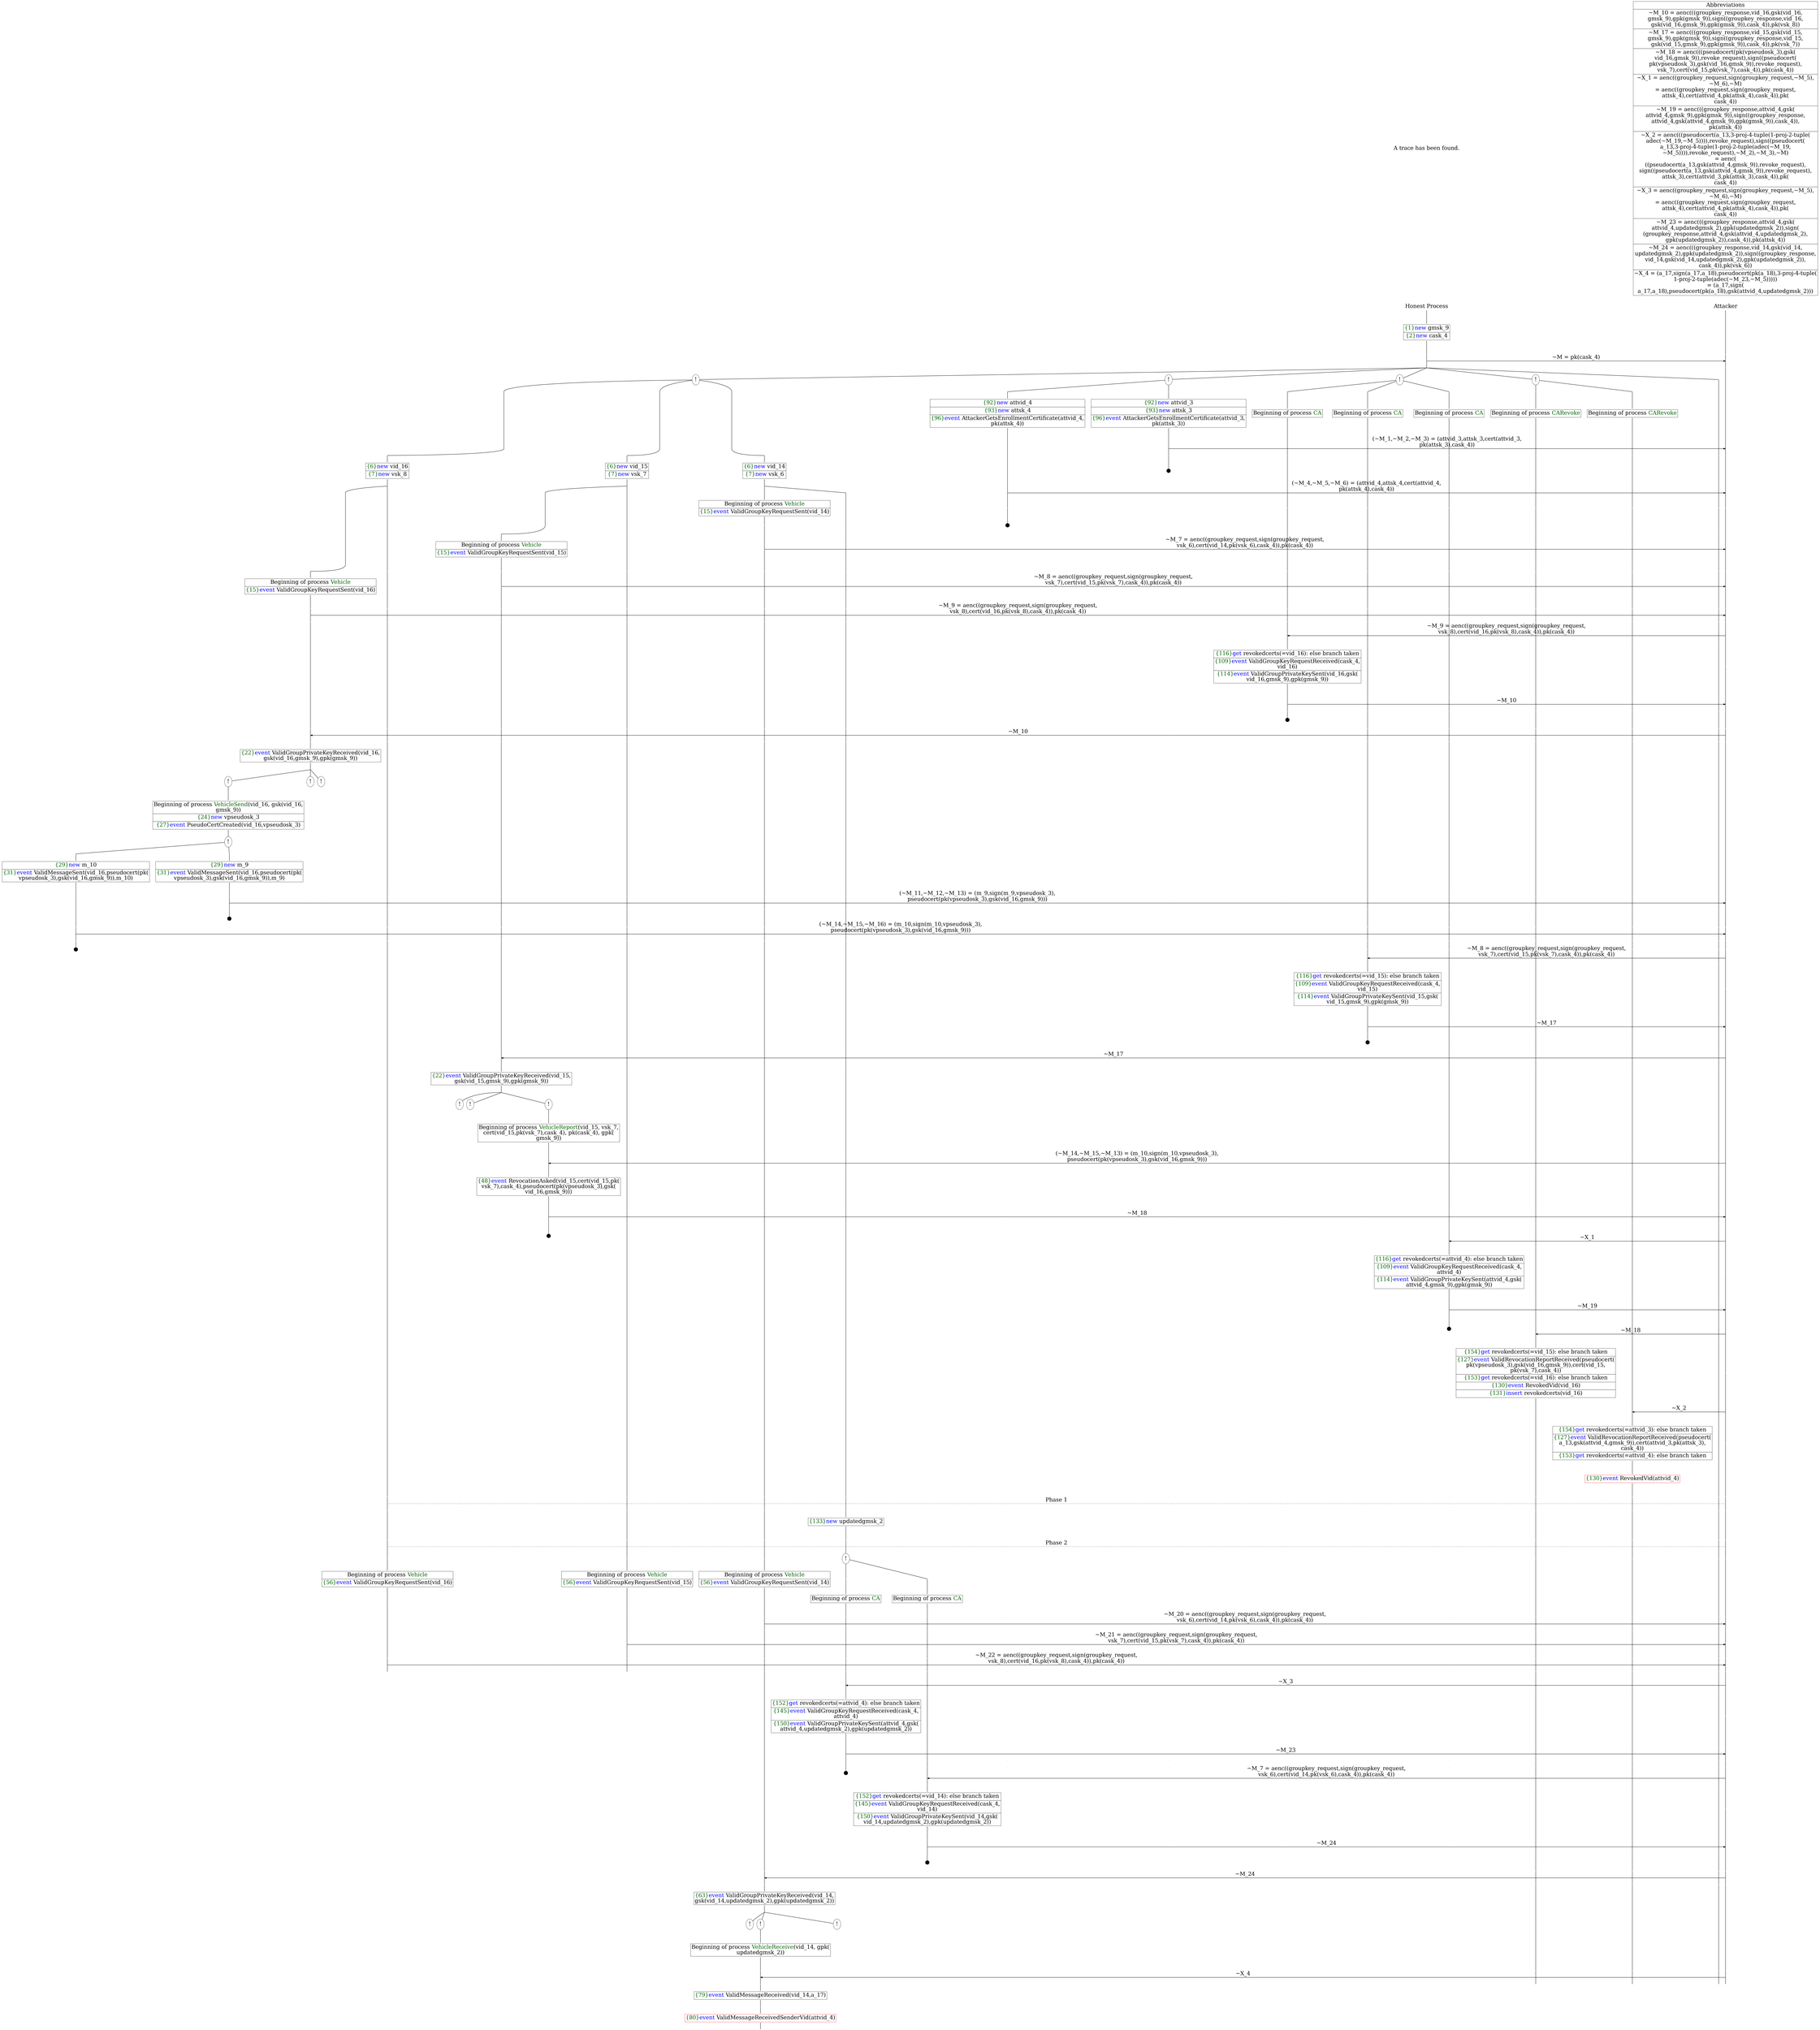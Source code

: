digraph {
graph [ordering = out]
edge [arrowhead = none, penwidth = 1.6, fontsize = 30]
node [shape = point, width = 0, height = 0, fontsize = 30]
Trace [label = <A trace has been found.<br/>
>, shape = plaintext]
P0__0 [label = "Honest Process", shape = plaintext]
P__0 [label = "Attacker", shape = plaintext]
Trace -> P0__0 [label = "", style = invisible, weight = 100]{rank = same; P0__0 P__0}
P0__0 -> P0__1 [label = <>, weight = 100]
P0__1 -> P0__2 [label = <>, weight = 100]
P0__2 [shape = plaintext, label = <<TABLE BORDER="0" CELLBORDER="1" CELLSPACING="0" CELLPADDING="4"> <TR><TD><FONT COLOR="darkgreen">{1}</FONT><FONT COLOR="blue">new </FONT>gmsk_9</TD></TR><TR><TD><FONT COLOR="darkgreen">{2}</FONT><FONT COLOR="blue">new </FONT>cask_4</TD></TR></TABLE>>]
P0__2 -> P0__3 [label = <>, weight = 100]
P0__3 -> P0__4 [label = <>, weight = 100]
P__0 -> P__1 [label = <>, weight = 100]
{rank = same; P__1 P0__4}
P0__4 -> P0__5 [label = <>, weight = 100]
P__1 -> P__2 [label = <>, weight = 100]
{rank = same; P__2 P0__5}
P0__5 -> P__2 [label = <~M = pk(cask_4)>, arrowhead = normal]
P0__5 -> P0__6 [label = <>, weight = 100]
P__2 -> P__3 [label = <>, weight = 100]
{rank = same; P__3 P0__6}
/*RPar */
P0__6 -> P0_4__6 [label = <>]
P0__6 -> P0_3__6 [label = <>]
P0__6 -> P0_2__6 [label = <>]
P0__6 -> P0_1__6 [label = <>]
P0__6 -> P0_0__6 [label = <>]
P0__6 [label = "", fixedsize = false, width = 0, height = 0, shape = none]
{rank = same; P0_0__6 P0_1__6 P0_2__6 P0_3__6 P0_4__6}
P0_1__6 [label = "!", shape = ellipse]
{rank = same; P0_1_1__6 P0_1_0__6}
P0_1_1__6 [label = "", fixedsize = false, width = 0, height = 0, shape = none]
P0_1__6 -> P0_1_1__6 [label = <>]
P0_1_0__6 [label = "", fixedsize = false, width = 0, height = 0, shape = none]
P0_1__6 -> P0_1_0__6 [label = <>]
P0_1_0__6 -> P0_1_0__7 [label = <>, weight = 100]
P0_1_0__7 [shape = plaintext, label = <<TABLE BORDER="0" CELLBORDER="1" CELLSPACING="0" CELLPADDING="4"> <TR><TD>Beginning of process <FONT COLOR="darkgreen">CARevoke</FONT></TD></TR></TABLE>>]
P0_1_0__7 -> P0_1_0__8 [label = <>, weight = 100]
P0_1_1__6 -> P0_1_1__7 [label = <>, weight = 100]
P0_1_1__7 [shape = plaintext, label = <<TABLE BORDER="0" CELLBORDER="1" CELLSPACING="0" CELLPADDING="4"> <TR><TD>Beginning of process <FONT COLOR="darkgreen">CARevoke</FONT></TD></TR></TABLE>>]
P0_1_1__7 -> P0_1_1__8 [label = <>, weight = 100]
P0_2__6 [label = "!", shape = ellipse]
{rank = same; P0_2_2__6 P0_2_1__6 P0_2_0__6}
P0_2_2__6 [label = "", fixedsize = false, width = 0, height = 0, shape = none]
P0_2__6 -> P0_2_2__6 [label = <>]
P0_2_1__6 [label = "", fixedsize = false, width = 0, height = 0, shape = none]
P0_2__6 -> P0_2_1__6 [label = <>]
P0_2_0__6 [label = "", fixedsize = false, width = 0, height = 0, shape = none]
P0_2__6 -> P0_2_0__6 [label = <>]
P0_2_0__6 -> P0_2_0__7 [label = <>, weight = 100]
P0_2_0__7 [shape = plaintext, label = <<TABLE BORDER="0" CELLBORDER="1" CELLSPACING="0" CELLPADDING="4"> <TR><TD>Beginning of process <FONT COLOR="darkgreen">CA</FONT></TD></TR></TABLE>>]
P0_2_0__7 -> P0_2_0__8 [label = <>, weight = 100]
P0_2_1__6 -> P0_2_1__7 [label = <>, weight = 100]
P0_2_1__7 [shape = plaintext, label = <<TABLE BORDER="0" CELLBORDER="1" CELLSPACING="0" CELLPADDING="4"> <TR><TD>Beginning of process <FONT COLOR="darkgreen">CA</FONT></TD></TR></TABLE>>]
P0_2_1__7 -> P0_2_1__8 [label = <>, weight = 100]
P0_2_2__6 -> P0_2_2__7 [label = <>, weight = 100]
P0_2_2__7 [shape = plaintext, label = <<TABLE BORDER="0" CELLBORDER="1" CELLSPACING="0" CELLPADDING="4"> <TR><TD>Beginning of process <FONT COLOR="darkgreen">CA</FONT></TD></TR></TABLE>>]
P0_2_2__7 -> P0_2_2__8 [label = <>, weight = 100]
P0_3__6 [label = "!", shape = ellipse]
{rank = same; P0_3_1__6 P0_3_0__6}
P0_3_1__6 [label = "", fixedsize = false, width = 0, height = 0, shape = none]
P0_3__6 -> P0_3_1__6 [label = <>]
P0_3_0__6 [label = "", fixedsize = false, width = 0, height = 0, shape = none]
P0_3__6 -> P0_3_0__6 [label = <>]
P0_3_0__6 -> P0_3_0__7 [label = <>, weight = 100]
P0_3_0__7 [shape = plaintext, label = <<TABLE BORDER="0" CELLBORDER="1" CELLSPACING="0" CELLPADDING="4"> <TR><TD><FONT COLOR="darkgreen">{92}</FONT><FONT COLOR="blue">new </FONT>attvid_3</TD></TR><TR><TD><FONT COLOR="darkgreen">{93}</FONT><FONT COLOR="blue">new </FONT>attsk_3</TD></TR><TR><TD><FONT COLOR="darkgreen">{96}</FONT><FONT COLOR="blue">event</FONT> AttackerGetsEnrollmentCertificate(attvid_3,<br/>
pk(attsk_3))</TD></TR></TABLE>>]
P0_3_0__7 -> P0_3_0__8 [label = <>, weight = 100]
P0_3_0__8 -> P0_3_0__9 [label = <>, weight = 100]
P0_2_2__8 -> P0_2_2__9 [label = <>, weight = 100]
P0_2_1__8 -> P0_2_1__9 [label = <>, weight = 100]
P0_2_0__8 -> P0_2_0__9 [label = <>, weight = 100]
P0_1_1__8 -> P0_1_1__9 [label = <>, weight = 100]
P0_1_0__8 -> P0_1_0__9 [label = <>, weight = 100]
P0_0__6 -> P0_0__7 [label = <>, weight = 100]
P__3 -> P__4 [label = <>, weight = 100]
{rank = same; P__4 P0_0__7 P0_1_0__9 P0_1_1__9 P0_2_0__9 P0_2_1__9 P0_2_2__9 P0_3_0__9}
P0_3_0__9 -> P0_3_0__10 [label = <>, weight = 100]
P__4 -> P__5 [label = <>, weight = 100]
{rank = same; P__5 P0_3_0__10}
P0_3_0__10 -> P__5 [label = <(~M_1,~M_2,~M_3) = (attvid_3,attsk_3,cert(attvid_3,<br/>
pk(attsk_3),cask_4))>, arrowhead = normal]
P0_3_0__10 -> P0_3_0__11 [label = <>, weight = 100]
P0_2_2__9 -> P0_2_2__10 [label = <>, weight = 100]
P0_2_1__9 -> P0_2_1__10 [label = <>, weight = 100]
P0_2_0__9 -> P0_2_0__10 [label = <>, weight = 100]
P0_1_1__9 -> P0_1_1__10 [label = <>, weight = 100]
P0_1_0__9 -> P0_1_0__10 [label = <>, weight = 100]
P0_0__7 -> P0_0__8 [label = <>, weight = 100]
P__5 -> P__6 [label = <>, weight = 100]
{rank = same; P__6 P0_0__8 P0_1_0__10 P0_1_1__10 P0_2_0__10 P0_2_1__10 P0_2_2__10 P0_3_0__11}
P0_3_0__12 [label = "", width = 0.3, height = 0.3]
P0_3_0__11 -> P0_3_0__12 [label = <>, weight = 100]
P0_3_1__6 -> P0_3_1__7 [label = <>, weight = 100]
P0_3_1__7 [shape = plaintext, label = <<TABLE BORDER="0" CELLBORDER="1" CELLSPACING="0" CELLPADDING="4"> <TR><TD><FONT COLOR="darkgreen">{92}</FONT><FONT COLOR="blue">new </FONT>attvid_4</TD></TR><TR><TD><FONT COLOR="darkgreen">{93}</FONT><FONT COLOR="blue">new </FONT>attsk_4</TD></TR><TR><TD><FONT COLOR="darkgreen">{96}</FONT><FONT COLOR="blue">event</FONT> AttackerGetsEnrollmentCertificate(attvid_4,<br/>
pk(attsk_4))</TD></TR></TABLE>>]
P0_3_1__7 -> P0_3_1__8 [label = <>, weight = 100]
P0_3_1__8 -> P0_3_1__9 [label = <>, weight = 100]
P0_3_0__13 [label = "", style = invisible]
P0_3_0__12 -> P0_3_0__13 [label = <>, weight = 100, style = invisible]
P0_2_2__10 -> P0_2_2__11 [label = <>, weight = 100]
P0_2_1__10 -> P0_2_1__11 [label = <>, weight = 100]
P0_2_0__10 -> P0_2_0__11 [label = <>, weight = 100]
P0_1_1__10 -> P0_1_1__11 [label = <>, weight = 100]
P0_1_0__10 -> P0_1_0__11 [label = <>, weight = 100]
P0_0__8 -> P0_0__9 [label = <>, weight = 100]
P__6 -> P__7 [label = <>, weight = 100]
{rank = same; P__7 P0_0__9 P0_1_0__11 P0_1_1__11 P0_2_0__11 P0_2_1__11 P0_2_2__11 P0_3_0__13 P0_3_1__9}
P0_3_1__9 -> P0_3_1__10 [label = <>, weight = 100]
P__7 -> P__8 [label = <>, weight = 100]
{rank = same; P__8 P0_3_1__10}
P0_3_1__10 -> P__8 [label = <(~M_4,~M_5,~M_6) = (attvid_4,attsk_4,cert(attvid_4,<br/>
pk(attsk_4),cask_4))>, arrowhead = normal]
P0_3_1__10 -> P0_3_1__11 [label = <>, weight = 100]
P0_3_0__14 [label = "", style = invisible]
P0_3_0__13 -> P0_3_0__14 [label = <>, weight = 100, style = invisible]
P0_2_2__11 -> P0_2_2__12 [label = <>, weight = 100]
P0_2_1__11 -> P0_2_1__12 [label = <>, weight = 100]
P0_2_0__11 -> P0_2_0__12 [label = <>, weight = 100]
P0_1_1__11 -> P0_1_1__12 [label = <>, weight = 100]
P0_1_0__11 -> P0_1_0__12 [label = <>, weight = 100]
P0_0__9 -> P0_0__10 [label = <>, weight = 100]
P__8 -> P__9 [label = <>, weight = 100]
{rank = same; P__9 P0_0__10 P0_1_0__12 P0_1_1__12 P0_2_0__12 P0_2_1__12 P0_2_2__12 P0_3_0__14 P0_3_1__11}
P0_3_1__12 [label = "", width = 0.3, height = 0.3]
P0_3_1__11 -> P0_3_1__12 [label = <>, weight = 100]
P0_4__6 [label = "!", shape = ellipse]
{rank = same; P0_4_2__6 P0_4_1__6 P0_4_0__6}
P0_4_2__6 [label = "", fixedsize = false, width = 0, height = 0, shape = none]
P0_4__6 -> P0_4_2__6 [label = <>]
P0_4_1__6 [label = "", fixedsize = false, width = 0, height = 0, shape = none]
P0_4__6 -> P0_4_1__6 [label = <>]
P0_4_0__6 [label = "", fixedsize = false, width = 0, height = 0, shape = none]
P0_4__6 -> P0_4_0__6 [label = <>]
P0_4_0__6 -> P0_4_0__7 [label = <>, weight = 100]
P0_4_0__7 [shape = plaintext, label = <<TABLE BORDER="0" CELLBORDER="1" CELLSPACING="0" CELLPADDING="4"> <TR><TD><FONT COLOR="darkgreen">{6}</FONT><FONT COLOR="blue">new </FONT>vid_14</TD></TR><TR><TD><FONT COLOR="darkgreen">{7}</FONT><FONT COLOR="blue">new </FONT>vsk_6</TD></TR></TABLE>>]
P0_4_0__7 -> P0_4_0__8 [label = <>, weight = 100]
/*RPar */
P0_4_0__8 -> P0_4_0_1__8 [label = <>]
P0_4_0__8 -> P0_4_0_0__8 [label = <>]
P0_4_0__8 [label = "", fixedsize = false, width = 0, height = 0, shape = none]
{rank = same; P0_4_0_0__8 P0_4_0_1__8}
P0_4_0_1__8 -> P0_4_0_1__9 [label = <>, weight = 100]
P0_4_0_1__9 [shape = plaintext, label = <<TABLE BORDER="0" CELLBORDER="1" CELLSPACING="0" CELLPADDING="4"> <TR><TD>Beginning of process <FONT COLOR="darkgreen">Vehicle</FONT></TD></TR><TR><TD><FONT COLOR="darkgreen">{15}</FONT><FONT COLOR="blue">event</FONT> ValidGroupKeyRequestSent(vid_14)</TD></TR></TABLE>>]
P0_4_0_1__9 -> P0_4_0_1__10 [label = <>, weight = 100]
P0_4_0_1__10 -> P0_4_0_1__11 [label = <>, weight = 100]
P0_4_0_0__8 -> P0_4_0_0__9 [label = <>, weight = 100]
P0_3_1__13 [label = "", style = invisible]
P0_3_1__12 -> P0_3_1__13 [label = <>, weight = 100, style = invisible]
P0_3_0__15 [label = "", style = invisible]
P0_3_0__14 -> P0_3_0__15 [label = <>, weight = 100, style = invisible]
P0_2_2__12 -> P0_2_2__13 [label = <>, weight = 100]
P0_2_1__12 -> P0_2_1__13 [label = <>, weight = 100]
P0_2_0__12 -> P0_2_0__13 [label = <>, weight = 100]
P0_1_1__12 -> P0_1_1__13 [label = <>, weight = 100]
P0_1_0__12 -> P0_1_0__13 [label = <>, weight = 100]
P0_0__10 -> P0_0__11 [label = <>, weight = 100]
P__9 -> P__10 [label = <>, weight = 100]
{rank = same; P__10 P0_0__11 P0_1_0__13 P0_1_1__13 P0_2_0__13 P0_2_1__13 P0_2_2__13 P0_3_0__15 P0_3_1__13 P0_4_0_0__9 P0_4_0_1__11}
P0_4_0_1__11 -> P0_4_0_1__12 [label = <>, weight = 100]
P__10 -> P__11 [label = <>, weight = 100]
{rank = same; P__11 P0_4_0_1__12}
P0_4_0_1__12 -> P__11 [label = <~M_7 = aenc((groupkey_request,sign(groupkey_request,<br/>
vsk_6),cert(vid_14,pk(vsk_6),cask_4)),pk(cask_4))>, arrowhead = normal]
P0_4_0_1__12 -> P0_4_0_1__13 [label = <>, weight = 100]
P0_4_0_0__9 -> P0_4_0_0__10 [label = <>, weight = 100]
P0_3_1__14 [label = "", style = invisible]
P0_3_1__13 -> P0_3_1__14 [label = <>, weight = 100, style = invisible]
P0_3_0__16 [label = "", style = invisible]
P0_3_0__15 -> P0_3_0__16 [label = <>, weight = 100, style = invisible]
P0_2_2__13 -> P0_2_2__14 [label = <>, weight = 100]
P0_2_1__13 -> P0_2_1__14 [label = <>, weight = 100]
P0_2_0__13 -> P0_2_0__14 [label = <>, weight = 100]
P0_1_1__13 -> P0_1_1__14 [label = <>, weight = 100]
P0_1_0__13 -> P0_1_0__14 [label = <>, weight = 100]
P0_0__11 -> P0_0__12 [label = <>, weight = 100]
P__11 -> P__12 [label = <>, weight = 100]
{rank = same; P__12 P0_0__12 P0_1_0__14 P0_1_1__14 P0_2_0__14 P0_2_1__14 P0_2_2__14 P0_3_0__16 P0_3_1__14 P0_4_0_0__10 P0_4_0_1__13}
P0_4_1__6 -> P0_4_1__7 [label = <>, weight = 100]
P0_4_1__7 [shape = plaintext, label = <<TABLE BORDER="0" CELLBORDER="1" CELLSPACING="0" CELLPADDING="4"> <TR><TD><FONT COLOR="darkgreen">{6}</FONT><FONT COLOR="blue">new </FONT>vid_15</TD></TR><TR><TD><FONT COLOR="darkgreen">{7}</FONT><FONT COLOR="blue">new </FONT>vsk_7</TD></TR></TABLE>>]
P0_4_1__7 -> P0_4_1__8 [label = <>, weight = 100]
/*RPar */
P0_4_1__8 -> P0_4_1_1__8 [label = <>]
P0_4_1__8 -> P0_4_1_0__8 [label = <>]
P0_4_1__8 [label = "", fixedsize = false, width = 0, height = 0, shape = none]
{rank = same; P0_4_1_0__8 P0_4_1_1__8}
P0_4_1_1__8 -> P0_4_1_1__9 [label = <>, weight = 100]
P0_4_1_1__9 [shape = plaintext, label = <<TABLE BORDER="0" CELLBORDER="1" CELLSPACING="0" CELLPADDING="4"> <TR><TD>Beginning of process <FONT COLOR="darkgreen">Vehicle</FONT></TD></TR><TR><TD><FONT COLOR="darkgreen">{15}</FONT><FONT COLOR="blue">event</FONT> ValidGroupKeyRequestSent(vid_15)</TD></TR></TABLE>>]
P0_4_1_1__9 -> P0_4_1_1__10 [label = <>, weight = 100]
P0_4_1_1__10 -> P0_4_1_1__11 [label = <>, weight = 100]
P0_4_1_0__8 -> P0_4_1_0__9 [label = <>, weight = 100]
P0_4_0_1__13 -> P0_4_0_1__14 [label = <>, weight = 100]
P0_4_0_0__10 -> P0_4_0_0__11 [label = <>, weight = 100]
P0_3_1__15 [label = "", style = invisible]
P0_3_1__14 -> P0_3_1__15 [label = <>, weight = 100, style = invisible]
P0_3_0__17 [label = "", style = invisible]
P0_3_0__16 -> P0_3_0__17 [label = <>, weight = 100, style = invisible]
P0_2_2__14 -> P0_2_2__15 [label = <>, weight = 100]
P0_2_1__14 -> P0_2_1__15 [label = <>, weight = 100]
P0_2_0__14 -> P0_2_0__15 [label = <>, weight = 100]
P0_1_1__14 -> P0_1_1__15 [label = <>, weight = 100]
P0_1_0__14 -> P0_1_0__15 [label = <>, weight = 100]
P0_0__12 -> P0_0__13 [label = <>, weight = 100]
P__12 -> P__13 [label = <>, weight = 100]
{rank = same; P__13 P0_0__13 P0_1_0__15 P0_1_1__15 P0_2_0__15 P0_2_1__15 P0_2_2__15 P0_3_0__17 P0_3_1__15 P0_4_0_0__11 P0_4_0_1__14 P0_4_1_0__9 P0_4_1_1__11}
P0_4_1_1__11 -> P0_4_1_1__12 [label = <>, weight = 100]
P__13 -> P__14 [label = <>, weight = 100]
{rank = same; P__14 P0_4_1_1__12}
P0_4_1_1__12 -> P__14 [label = <~M_8 = aenc((groupkey_request,sign(groupkey_request,<br/>
vsk_7),cert(vid_15,pk(vsk_7),cask_4)),pk(cask_4))>, arrowhead = normal]
P0_4_1_1__12 -> P0_4_1_1__13 [label = <>, weight = 100]
P0_4_1_0__9 -> P0_4_1_0__10 [label = <>, weight = 100]
P0_4_0_1__14 -> P0_4_0_1__15 [label = <>, weight = 100]
P0_4_0_0__11 -> P0_4_0_0__12 [label = <>, weight = 100]
P0_3_1__16 [label = "", style = invisible]
P0_3_1__15 -> P0_3_1__16 [label = <>, weight = 100, style = invisible]
P0_3_0__18 [label = "", style = invisible]
P0_3_0__17 -> P0_3_0__18 [label = <>, weight = 100, style = invisible]
P0_2_2__15 -> P0_2_2__16 [label = <>, weight = 100]
P0_2_1__15 -> P0_2_1__16 [label = <>, weight = 100]
P0_2_0__15 -> P0_2_0__16 [label = <>, weight = 100]
P0_1_1__15 -> P0_1_1__16 [label = <>, weight = 100]
P0_1_0__15 -> P0_1_0__16 [label = <>, weight = 100]
P0_0__13 -> P0_0__14 [label = <>, weight = 100]
P__14 -> P__15 [label = <>, weight = 100]
{rank = same; P__15 P0_0__14 P0_1_0__16 P0_1_1__16 P0_2_0__16 P0_2_1__16 P0_2_2__16 P0_3_0__18 P0_3_1__16 P0_4_0_0__12 P0_4_0_1__15 P0_4_1_0__10 P0_4_1_1__13}
P0_4_2__6 -> P0_4_2__7 [label = <>, weight = 100]
P0_4_2__7 [shape = plaintext, label = <<TABLE BORDER="0" CELLBORDER="1" CELLSPACING="0" CELLPADDING="4"> <TR><TD><FONT COLOR="darkgreen">{6}</FONT><FONT COLOR="blue">new </FONT>vid_16</TD></TR><TR><TD><FONT COLOR="darkgreen">{7}</FONT><FONT COLOR="blue">new </FONT>vsk_8</TD></TR></TABLE>>]
P0_4_2__7 -> P0_4_2__8 [label = <>, weight = 100]
/*RPar */
P0_4_2__8 -> P0_4_2_1__8 [label = <>]
P0_4_2__8 -> P0_4_2_0__8 [label = <>]
P0_4_2__8 [label = "", fixedsize = false, width = 0, height = 0, shape = none]
{rank = same; P0_4_2_0__8 P0_4_2_1__8}
P0_4_2_1__8 -> P0_4_2_1__9 [label = <>, weight = 100]
P0_4_2_1__9 [shape = plaintext, label = <<TABLE BORDER="0" CELLBORDER="1" CELLSPACING="0" CELLPADDING="4"> <TR><TD>Beginning of process <FONT COLOR="darkgreen">Vehicle</FONT></TD></TR><TR><TD><FONT COLOR="darkgreen">{15}</FONT><FONT COLOR="blue">event</FONT> ValidGroupKeyRequestSent(vid_16)</TD></TR></TABLE>>]
P0_4_2_1__9 -> P0_4_2_1__10 [label = <>, weight = 100]
P0_4_2_1__10 -> P0_4_2_1__11 [label = <>, weight = 100]
P0_4_2_0__8 -> P0_4_2_0__9 [label = <>, weight = 100]
P0_4_1_1__13 -> P0_4_1_1__14 [label = <>, weight = 100]
P0_4_1_0__10 -> P0_4_1_0__11 [label = <>, weight = 100]
P0_4_0_1__15 -> P0_4_0_1__16 [label = <>, weight = 100]
P0_4_0_0__12 -> P0_4_0_0__13 [label = <>, weight = 100]
P0_3_1__17 [label = "", style = invisible]
P0_3_1__16 -> P0_3_1__17 [label = <>, weight = 100, style = invisible]
P0_3_0__19 [label = "", style = invisible]
P0_3_0__18 -> P0_3_0__19 [label = <>, weight = 100, style = invisible]
P0_2_2__16 -> P0_2_2__17 [label = <>, weight = 100]
P0_2_1__16 -> P0_2_1__17 [label = <>, weight = 100]
P0_2_0__16 -> P0_2_0__17 [label = <>, weight = 100]
P0_1_1__16 -> P0_1_1__17 [label = <>, weight = 100]
P0_1_0__16 -> P0_1_0__17 [label = <>, weight = 100]
P0_0__14 -> P0_0__15 [label = <>, weight = 100]
P__15 -> P__16 [label = <>, weight = 100]
{rank = same; P__16 P0_0__15 P0_1_0__17 P0_1_1__17 P0_2_0__17 P0_2_1__17 P0_2_2__17 P0_3_0__19 P0_3_1__17 P0_4_0_0__13 P0_4_0_1__16 P0_4_1_0__11 P0_4_1_1__14 P0_4_2_0__9 P0_4_2_1__11}
P0_4_2_1__11 -> P0_4_2_1__12 [label = <>, weight = 100]
P__16 -> P__17 [label = <>, weight = 100]
{rank = same; P__17 P0_4_2_1__12}
P0_4_2_1__12 -> P__17 [label = <~M_9 = aenc((groupkey_request,sign(groupkey_request,<br/>
vsk_8),cert(vid_16,pk(vsk_8),cask_4)),pk(cask_4))>, arrowhead = normal]
P0_4_2_1__12 -> P0_4_2_1__13 [label = <>, weight = 100]
P0_4_2_0__9 -> P0_4_2_0__10 [label = <>, weight = 100]
P0_4_1_1__14 -> P0_4_1_1__15 [label = <>, weight = 100]
P0_4_1_0__11 -> P0_4_1_0__12 [label = <>, weight = 100]
P0_4_0_1__16 -> P0_4_0_1__17 [label = <>, weight = 100]
P0_4_0_0__13 -> P0_4_0_0__14 [label = <>, weight = 100]
P0_3_1__18 [label = "", style = invisible]
P0_3_1__17 -> P0_3_1__18 [label = <>, weight = 100, style = invisible]
P0_3_0__20 [label = "", style = invisible]
P0_3_0__19 -> P0_3_0__20 [label = <>, weight = 100, style = invisible]
P0_2_2__17 -> P0_2_2__18 [label = <>, weight = 100]
P0_2_1__17 -> P0_2_1__18 [label = <>, weight = 100]
P0_2_0__17 -> P0_2_0__18 [label = <>, weight = 100]
P0_1_1__17 -> P0_1_1__18 [label = <>, weight = 100]
P0_1_0__17 -> P0_1_0__18 [label = <>, weight = 100]
P0_0__15 -> P0_0__16 [label = <>, weight = 100]
P__17 -> P__18 [label = <>, weight = 100]
{rank = same; P__18 P0_0__16 P0_1_0__18 P0_1_1__18 P0_2_0__18 P0_2_1__18 P0_2_2__18 P0_3_0__20 P0_3_1__18 P0_4_0_0__14 P0_4_0_1__17 P0_4_1_0__12 P0_4_1_1__15 P0_4_2_0__10 P0_4_2_1__13}
P0_2_2__18 -> P0_2_2__19 [label = <>, weight = 100]
P0_2_1__18 -> P0_2_1__19 [label = <>, weight = 100]
P0_2_0__18 -> P0_2_0__19 [label = <>, weight = 100]
P0_1_1__18 -> P0_1_1__19 [label = <>, weight = 100]
P0_1_0__18 -> P0_1_0__19 [label = <>, weight = 100]
P0_0__16 -> P0_0__17 [label = <>, weight = 100]
P__18 -> P__19 [label = <>, weight = 100]
{rank = same; P__19 P0_0__17 P0_1_0__19 P0_1_1__19 P0_2_0__19 P0_2_1__19 P0_2_2__19}
P0_2_2__19 -> P0_2_2__20 [label = <>, weight = 100]
P__19 -> P__20 [label = <>, weight = 100]
{rank = same; P__20 P0_2_2__20}
P0_2_2__20 -> P__20 [label = <~M_9 = aenc((groupkey_request,sign(groupkey_request,<br/>
vsk_8),cert(vid_16,pk(vsk_8),cask_4)),pk(cask_4))>, dir = back, arrowhead = normal]
P0_2_2__20 -> P0_2_2__21 [label = <>, weight = 100]
P0_2_1__19 -> P0_2_1__20 [label = <>, weight = 100]
P0_2_0__19 -> P0_2_0__20 [label = <>, weight = 100]
P0_1_1__19 -> P0_1_1__20 [label = <>, weight = 100]
P0_1_0__19 -> P0_1_0__20 [label = <>, weight = 100]
P0_0__17 -> P0_0__18 [label = <>, weight = 100]
P__20 -> P__21 [label = <>, weight = 100]
{rank = same; P__21 P0_0__18 P0_1_0__20 P0_1_1__20 P0_2_0__20 P0_2_1__20 P0_2_2__21}
P0_2_2__21 -> P0_2_2__22 [label = <>, weight = 100]
P0_2_2__22 [shape = plaintext, label = <<TABLE BORDER="0" CELLBORDER="1" CELLSPACING="0" CELLPADDING="4"> <TR><TD><FONT COLOR="darkgreen">{116}</FONT><FONT COLOR="blue">get</FONT> revokedcerts(=vid_16): else branch taken<br/>
</TD></TR><TR><TD><FONT COLOR="darkgreen">{109}</FONT><FONT COLOR="blue">event</FONT> ValidGroupKeyRequestReceived(cask_4,<br/>
vid_16)</TD></TR><TR><TD><FONT COLOR="darkgreen">{114}</FONT><FONT COLOR="blue">event</FONT> ValidGroupPrivateKeySent(vid_16,gsk(<br/>
vid_16,gmsk_9),gpk(gmsk_9))</TD></TR></TABLE>>]
P0_2_2__22 -> P0_2_2__23 [label = <>, weight = 100]
P__21 -> P__22 [label = <>, weight = 100]
{rank = same; P__22 P0_2_2__22}
P0_2_2__23 -> P0_2_2__24 [label = <>, weight = 100]
P0_2_1__20 -> P0_2_1__21 [label = <>, weight = 100]
P0_2_0__20 -> P0_2_0__21 [label = <>, weight = 100]
P0_1_1__20 -> P0_1_1__21 [label = <>, weight = 100]
P0_1_0__20 -> P0_1_0__21 [label = <>, weight = 100]
P0_0__18 -> P0_0__19 [label = <>, weight = 100]
P__22 -> P__23 [label = <>, weight = 100]
{rank = same; P__23 P0_0__19 P0_1_0__21 P0_1_1__21 P0_2_0__21 P0_2_1__21 P0_2_2__24}
P0_2_2__24 -> P0_2_2__25 [label = <>, weight = 100]
P__23 -> P__24 [label = <>, weight = 100]
{rank = same; P__24 P0_2_2__25}
P0_2_2__25 -> P__24 [label = <~M_10>, arrowhead = normal]
P0_2_2__25 -> P0_2_2__26 [label = <>, weight = 100]
P0_2_1__21 -> P0_2_1__22 [label = <>, weight = 100]
P0_2_0__21 -> P0_2_0__22 [label = <>, weight = 100]
P0_1_1__21 -> P0_1_1__22 [label = <>, weight = 100]
P0_1_0__21 -> P0_1_0__22 [label = <>, weight = 100]
P0_0__19 -> P0_0__20 [label = <>, weight = 100]
P__24 -> P__25 [label = <>, weight = 100]
{rank = same; P__25 P0_0__20 P0_1_0__22 P0_1_1__22 P0_2_0__22 P0_2_1__22 P0_2_2__26}
P0_2_2__27 [label = "", width = 0.3, height = 0.3]
P0_2_2__26 -> P0_2_2__27 [label = <>, weight = 100]
P0_4_2_1__13 -> P0_4_2_1__14 [label = <>, weight = 100]
P0_4_2_0__10 -> P0_4_2_0__11 [label = <>, weight = 100]
P0_4_1_1__15 -> P0_4_1_1__16 [label = <>, weight = 100]
P0_4_1_0__12 -> P0_4_1_0__13 [label = <>, weight = 100]
P0_4_0_1__17 -> P0_4_0_1__18 [label = <>, weight = 100]
P0_4_0_0__14 -> P0_4_0_0__15 [label = <>, weight = 100]
P0_3_1__19 [label = "", style = invisible]
P0_3_1__18 -> P0_3_1__19 [label = <>, weight = 100, style = invisible]
P0_3_0__21 [label = "", style = invisible]
P0_3_0__20 -> P0_3_0__21 [label = <>, weight = 100, style = invisible]
P0_2_2__28 [label = "", style = invisible]
P0_2_2__27 -> P0_2_2__28 [label = <>, weight = 100, style = invisible]
P0_2_1__22 -> P0_2_1__23 [label = <>, weight = 100]
P0_2_0__22 -> P0_2_0__23 [label = <>, weight = 100]
P0_1_1__22 -> P0_1_1__23 [label = <>, weight = 100]
P0_1_0__22 -> P0_1_0__23 [label = <>, weight = 100]
P0_0__20 -> P0_0__21 [label = <>, weight = 100]
P__25 -> P__26 [label = <>, weight = 100]
{rank = same; P__26 P0_0__21 P0_1_0__23 P0_1_1__23 P0_2_0__23 P0_2_1__23 P0_2_2__28 P0_3_0__21 P0_3_1__19 P0_4_0_0__15 P0_4_0_1__18 P0_4_1_0__13 P0_4_1_1__16 P0_4_2_0__11 P0_4_2_1__14}
P0_4_2_1__14 -> P0_4_2_1__15 [label = <>, weight = 100]
P__26 -> P__27 [label = <>, weight = 100]
{rank = same; P__27 P0_4_2_1__15}
P0_4_2_1__15 -> P__27 [label = <~M_10>, dir = back, arrowhead = normal]
P0_4_2_1__15 -> P0_4_2_1__16 [label = <>, weight = 100]
P0_4_2_0__11 -> P0_4_2_0__12 [label = <>, weight = 100]
P0_4_1_1__16 -> P0_4_1_1__17 [label = <>, weight = 100]
P0_4_1_0__13 -> P0_4_1_0__14 [label = <>, weight = 100]
P0_4_0_1__18 -> P0_4_0_1__19 [label = <>, weight = 100]
P0_4_0_0__15 -> P0_4_0_0__16 [label = <>, weight = 100]
P0_3_1__20 [label = "", style = invisible]
P0_3_1__19 -> P0_3_1__20 [label = <>, weight = 100, style = invisible]
P0_3_0__22 [label = "", style = invisible]
P0_3_0__21 -> P0_3_0__22 [label = <>, weight = 100, style = invisible]
P0_2_2__29 [label = "", style = invisible]
P0_2_2__28 -> P0_2_2__29 [label = <>, weight = 100, style = invisible]
P0_2_1__23 -> P0_2_1__24 [label = <>, weight = 100]
P0_2_0__23 -> P0_2_0__24 [label = <>, weight = 100]
P0_1_1__23 -> P0_1_1__24 [label = <>, weight = 100]
P0_1_0__23 -> P0_1_0__24 [label = <>, weight = 100]
P0_0__21 -> P0_0__22 [label = <>, weight = 100]
P__27 -> P__28 [label = <>, weight = 100]
{rank = same; P__28 P0_0__22 P0_1_0__24 P0_1_1__24 P0_2_0__24 P0_2_1__24 P0_2_2__29 P0_3_0__22 P0_3_1__20 P0_4_0_0__16 P0_4_0_1__19 P0_4_1_0__14 P0_4_1_1__17 P0_4_2_0__12 P0_4_2_1__16}
P0_4_2_1__16 -> P0_4_2_1__17 [label = <>, weight = 100]
P0_4_2_1__17 [shape = plaintext, label = <<TABLE BORDER="0" CELLBORDER="1" CELLSPACING="0" CELLPADDING="4"> <TR><TD><FONT COLOR="darkgreen">{22}</FONT><FONT COLOR="blue">event</FONT> ValidGroupPrivateKeyReceived(vid_16,<br/>
gsk(vid_16,gmsk_9),gpk(gmsk_9))</TD></TR></TABLE>>]
P0_4_2_1__17 -> P0_4_2_1__18 [label = <>, weight = 100]
/*RPar */
P0_4_2_1__18 -> P0_4_2_1_2__18 [label = <>]
P0_4_2_1__18 -> P0_4_2_1_1__18 [label = <>]
P0_4_2_1__18 -> P0_4_2_1_0__18 [label = <>]
P0_4_2_1__18 [label = "", fixedsize = false, width = 0, height = 0, shape = none]
{rank = same; P0_4_2_1_0__18 P0_4_2_1_1__18 P0_4_2_1_2__18}
P0_4_2_1_0__18 [label = "!", shape = ellipse]
P0_4_2_1_1__18 [label = "!", shape = ellipse]
P0_4_2_1_2__18 [label = "!", shape = ellipse]
P0_4_2_1_2_0__18 [label = "", fixedsize = false, width = 0, height = 0, shape = none]
P0_4_2_1_2__18 -> P0_4_2_1_2_0__18 [label = <>, weight = 100]
P0_4_2_1_2_0__18 -> P0_4_2_1_2_0__19 [label = <>, weight = 100]
P0_4_2_1_2_0__19 [shape = plaintext, label = <<TABLE BORDER="0" CELLBORDER="1" CELLSPACING="0" CELLPADDING="4"> <TR><TD>Beginning of process <FONT COLOR="darkgreen">VehicleSend</FONT>(vid_16, gsk(vid_16,<br/>
gmsk_9))</TD></TR><TR><TD><FONT COLOR="darkgreen">{24}</FONT><FONT COLOR="blue">new </FONT>vpseudosk_3</TD></TR><TR><TD><FONT COLOR="darkgreen">{27}</FONT><FONT COLOR="blue">event</FONT> PseudoCertCreated(vid_16,vpseudosk_3)<br/>
</TD></TR></TABLE>>]
P0_4_2_1_2_0__19 -> P0_4_2_1_2_0__20 [label = <>, weight = 100]
P0_4_2_1_2_0__20 [label = "!", shape = ellipse]
{rank = same; P0_4_2_1_2_0_1__20 P0_4_2_1_2_0_0__20}
P0_4_2_1_2_0_1__20 [label = "", fixedsize = false, width = 0, height = 0, shape = none]
P0_4_2_1_2_0__20 -> P0_4_2_1_2_0_1__20 [label = <>]
P0_4_2_1_2_0_0__20 [label = "", fixedsize = false, width = 0, height = 0, shape = none]
P0_4_2_1_2_0__20 -> P0_4_2_1_2_0_0__20 [label = <>]
P0_4_2_1_2_0_0__20 -> P0_4_2_1_2_0_0__21 [label = <>, weight = 100]
P0_4_2_1_2_0_0__21 [shape = plaintext, label = <<TABLE BORDER="0" CELLBORDER="1" CELLSPACING="0" CELLPADDING="4"> <TR><TD><FONT COLOR="darkgreen">{29}</FONT><FONT COLOR="blue">new </FONT>m_9</TD></TR><TR><TD><FONT COLOR="darkgreen">{31}</FONT><FONT COLOR="blue">event</FONT> ValidMessageSent(vid_16,pseudocert(pk(<br/>
vpseudosk_3),gsk(vid_16,gmsk_9)),m_9)</TD></TR></TABLE>>]
P0_4_2_1_2_0_0__21 -> P0_4_2_1_2_0_0__22 [label = <>, weight = 100]
P0_4_2_1_2_0_0__22 -> P0_4_2_1_2_0_0__23 [label = <>, weight = 100]
P0_4_2_1_1__19 [label = "", style = invisible]
P0_4_2_1_1__18 -> P0_4_2_1_1__19 [label = <>, weight = 100, style = invisible]
P0_4_2_1_0__19 [label = "", style = invisible]
P0_4_2_1_0__18 -> P0_4_2_1_0__19 [label = <>, weight = 100, style = invisible]
P0_4_2_0__12 -> P0_4_2_0__13 [label = <>, weight = 100]
P0_4_1_1__17 -> P0_4_1_1__18 [label = <>, weight = 100]
P0_4_1_0__14 -> P0_4_1_0__15 [label = <>, weight = 100]
P0_4_0_1__19 -> P0_4_0_1__20 [label = <>, weight = 100]
P0_4_0_0__16 -> P0_4_0_0__17 [label = <>, weight = 100]
P0_3_1__21 [label = "", style = invisible]
P0_3_1__20 -> P0_3_1__21 [label = <>, weight = 100, style = invisible]
P0_3_0__23 [label = "", style = invisible]
P0_3_0__22 -> P0_3_0__23 [label = <>, weight = 100, style = invisible]
P0_2_2__30 [label = "", style = invisible]
P0_2_2__29 -> P0_2_2__30 [label = <>, weight = 100, style = invisible]
P0_2_1__24 -> P0_2_1__25 [label = <>, weight = 100]
P0_2_0__24 -> P0_2_0__25 [label = <>, weight = 100]
P0_1_1__24 -> P0_1_1__25 [label = <>, weight = 100]
P0_1_0__24 -> P0_1_0__25 [label = <>, weight = 100]
P0_0__22 -> P0_0__23 [label = <>, weight = 100]
P__28 -> P__29 [label = <>, weight = 100]
{rank = same; P__29 P0_0__23 P0_1_0__25 P0_1_1__25 P0_2_0__25 P0_2_1__25 P0_2_2__30 P0_3_0__23 P0_3_1__21 P0_4_0_0__17 P0_4_0_1__20 P0_4_1_0__15 P0_4_1_1__18 P0_4_2_0__13 P0_4_2_1_0__19 P0_4_2_1_1__19 P0_4_2_1_2_0_0__23}
P0_4_2_1_2_0_0__23 -> P0_4_2_1_2_0_0__24 [label = <>, weight = 100]
P__29 -> P__30 [label = <>, weight = 100]
{rank = same; P__30 P0_4_2_1_2_0_0__24}
P0_4_2_1_2_0_0__24 -> P__30 [label = <(~M_11,~M_12,~M_13) = (m_9,sign(m_9,vpseudosk_3),<br/>
pseudocert(pk(vpseudosk_3),gsk(vid_16,gmsk_9)))>, arrowhead = normal]
P0_4_2_1_2_0_0__24 -> P0_4_2_1_2_0_0__25 [label = <>, weight = 100]
P0_4_2_1_1__20 [label = "", style = invisible]
P0_4_2_1_1__19 -> P0_4_2_1_1__20 [label = <>, weight = 100, style = invisible]
P0_4_2_1_0__20 [label = "", style = invisible]
P0_4_2_1_0__19 -> P0_4_2_1_0__20 [label = <>, weight = 100, style = invisible]
P0_4_2_0__13 -> P0_4_2_0__14 [label = <>, weight = 100]
P0_4_1_1__18 -> P0_4_1_1__19 [label = <>, weight = 100]
P0_4_1_0__15 -> P0_4_1_0__16 [label = <>, weight = 100]
P0_4_0_1__20 -> P0_4_0_1__21 [label = <>, weight = 100]
P0_4_0_0__17 -> P0_4_0_0__18 [label = <>, weight = 100]
P0_3_1__22 [label = "", style = invisible]
P0_3_1__21 -> P0_3_1__22 [label = <>, weight = 100, style = invisible]
P0_3_0__24 [label = "", style = invisible]
P0_3_0__23 -> P0_3_0__24 [label = <>, weight = 100, style = invisible]
P0_2_2__31 [label = "", style = invisible]
P0_2_2__30 -> P0_2_2__31 [label = <>, weight = 100, style = invisible]
P0_2_1__25 -> P0_2_1__26 [label = <>, weight = 100]
P0_2_0__25 -> P0_2_0__26 [label = <>, weight = 100]
P0_1_1__25 -> P0_1_1__26 [label = <>, weight = 100]
P0_1_0__25 -> P0_1_0__26 [label = <>, weight = 100]
P0_0__23 -> P0_0__24 [label = <>, weight = 100]
P__30 -> P__31 [label = <>, weight = 100]
{rank = same; P__31 P0_0__24 P0_1_0__26 P0_1_1__26 P0_2_0__26 P0_2_1__26 P0_2_2__31 P0_3_0__24 P0_3_1__22 P0_4_0_0__18 P0_4_0_1__21 P0_4_1_0__16 P0_4_1_1__19 P0_4_2_0__14 P0_4_2_1_0__20 P0_4_2_1_1__20 P0_4_2_1_2_0_0__25}
P0_4_2_1_2_0_0__26 [label = "", width = 0.3, height = 0.3]
P0_4_2_1_2_0_0__25 -> P0_4_2_1_2_0_0__26 [label = <>, weight = 100]
P0_4_2_1_2_0_1__20 -> P0_4_2_1_2_0_1__21 [label = <>, weight = 100]
P0_4_2_1_2_0_1__21 [shape = plaintext, label = <<TABLE BORDER="0" CELLBORDER="1" CELLSPACING="0" CELLPADDING="4"> <TR><TD><FONT COLOR="darkgreen">{29}</FONT><FONT COLOR="blue">new </FONT>m_10</TD></TR><TR><TD><FONT COLOR="darkgreen">{31}</FONT><FONT COLOR="blue">event</FONT> ValidMessageSent(vid_16,pseudocert(pk(<br/>
vpseudosk_3),gsk(vid_16,gmsk_9)),m_10)</TD></TR></TABLE>>]
P0_4_2_1_2_0_1__21 -> P0_4_2_1_2_0_1__22 [label = <>, weight = 100]
P0_4_2_1_2_0_1__22 -> P0_4_2_1_2_0_1__23 [label = <>, weight = 100]
P0_4_2_1_2_0_0__27 [label = "", style = invisible]
P0_4_2_1_2_0_0__26 -> P0_4_2_1_2_0_0__27 [label = <>, weight = 100, style = invisible]
P0_4_2_1_1__21 [label = "", style = invisible]
P0_4_2_1_1__20 -> P0_4_2_1_1__21 [label = <>, weight = 100, style = invisible]
P0_4_2_1_0__21 [label = "", style = invisible]
P0_4_2_1_0__20 -> P0_4_2_1_0__21 [label = <>, weight = 100, style = invisible]
P0_4_2_0__14 -> P0_4_2_0__15 [label = <>, weight = 100]
P0_4_1_1__19 -> P0_4_1_1__20 [label = <>, weight = 100]
P0_4_1_0__16 -> P0_4_1_0__17 [label = <>, weight = 100]
P0_4_0_1__21 -> P0_4_0_1__22 [label = <>, weight = 100]
P0_4_0_0__18 -> P0_4_0_0__19 [label = <>, weight = 100]
P0_3_1__23 [label = "", style = invisible]
P0_3_1__22 -> P0_3_1__23 [label = <>, weight = 100, style = invisible]
P0_3_0__25 [label = "", style = invisible]
P0_3_0__24 -> P0_3_0__25 [label = <>, weight = 100, style = invisible]
P0_2_2__32 [label = "", style = invisible]
P0_2_2__31 -> P0_2_2__32 [label = <>, weight = 100, style = invisible]
P0_2_1__26 -> P0_2_1__27 [label = <>, weight = 100]
P0_2_0__26 -> P0_2_0__27 [label = <>, weight = 100]
P0_1_1__26 -> P0_1_1__27 [label = <>, weight = 100]
P0_1_0__26 -> P0_1_0__27 [label = <>, weight = 100]
P0_0__24 -> P0_0__25 [label = <>, weight = 100]
P__31 -> P__32 [label = <>, weight = 100]
{rank = same; P__32 P0_0__25 P0_1_0__27 P0_1_1__27 P0_2_0__27 P0_2_1__27 P0_2_2__32 P0_3_0__25 P0_3_1__23 P0_4_0_0__19 P0_4_0_1__22 P0_4_1_0__17 P0_4_1_1__20 P0_4_2_0__15 P0_4_2_1_0__21 P0_4_2_1_1__21 P0_4_2_1_2_0_0__27 P0_4_2_1_2_0_1__23}
P0_4_2_1_2_0_1__23 -> P0_4_2_1_2_0_1__24 [label = <>, weight = 100]
P__32 -> P__33 [label = <>, weight = 100]
{rank = same; P__33 P0_4_2_1_2_0_1__24}
P0_4_2_1_2_0_1__24 -> P__33 [label = <(~M_14,~M_15,~M_16) = (m_10,sign(m_10,vpseudosk_3),<br/>
pseudocert(pk(vpseudosk_3),gsk(vid_16,gmsk_9)))>, arrowhead = normal]
P0_4_2_1_2_0_1__24 -> P0_4_2_1_2_0_1__25 [label = <>, weight = 100]
P0_4_2_1_2_0_0__28 [label = "", style = invisible]
P0_4_2_1_2_0_0__27 -> P0_4_2_1_2_0_0__28 [label = <>, weight = 100, style = invisible]
P0_4_2_1_1__22 [label = "", style = invisible]
P0_4_2_1_1__21 -> P0_4_2_1_1__22 [label = <>, weight = 100, style = invisible]
P0_4_2_1_0__22 [label = "", style = invisible]
P0_4_2_1_0__21 -> P0_4_2_1_0__22 [label = <>, weight = 100, style = invisible]
P0_4_2_0__15 -> P0_4_2_0__16 [label = <>, weight = 100]
P0_4_1_1__20 -> P0_4_1_1__21 [label = <>, weight = 100]
P0_4_1_0__17 -> P0_4_1_0__18 [label = <>, weight = 100]
P0_4_0_1__22 -> P0_4_0_1__23 [label = <>, weight = 100]
P0_4_0_0__19 -> P0_4_0_0__20 [label = <>, weight = 100]
P0_3_1__24 [label = "", style = invisible]
P0_3_1__23 -> P0_3_1__24 [label = <>, weight = 100, style = invisible]
P0_3_0__26 [label = "", style = invisible]
P0_3_0__25 -> P0_3_0__26 [label = <>, weight = 100, style = invisible]
P0_2_2__33 [label = "", style = invisible]
P0_2_2__32 -> P0_2_2__33 [label = <>, weight = 100, style = invisible]
P0_2_1__27 -> P0_2_1__28 [label = <>, weight = 100]
P0_2_0__27 -> P0_2_0__28 [label = <>, weight = 100]
P0_1_1__27 -> P0_1_1__28 [label = <>, weight = 100]
P0_1_0__27 -> P0_1_0__28 [label = <>, weight = 100]
P0_0__25 -> P0_0__26 [label = <>, weight = 100]
P__33 -> P__34 [label = <>, weight = 100]
{rank = same; P__34 P0_0__26 P0_1_0__28 P0_1_1__28 P0_2_0__28 P0_2_1__28 P0_2_2__33 P0_3_0__26 P0_3_1__24 P0_4_0_0__20 P0_4_0_1__23 P0_4_1_0__18 P0_4_1_1__21 P0_4_2_0__16 P0_4_2_1_0__22 P0_4_2_1_1__22 P0_4_2_1_2_0_0__28 P0_4_2_1_2_0_1__25}
P0_4_2_1_2_0_1__26 [label = "", width = 0.3, height = 0.3]
P0_4_2_1_2_0_1__25 -> P0_4_2_1_2_0_1__26 [label = <>, weight = 100]
P0_2_1__28 -> P0_2_1__29 [label = <>, weight = 100]
P0_2_0__28 -> P0_2_0__29 [label = <>, weight = 100]
P0_1_1__28 -> P0_1_1__29 [label = <>, weight = 100]
P0_1_0__28 -> P0_1_0__29 [label = <>, weight = 100]
P0_0__26 -> P0_0__27 [label = <>, weight = 100]
P__34 -> P__35 [label = <>, weight = 100]
{rank = same; P__35 P0_0__27 P0_1_0__29 P0_1_1__29 P0_2_0__29 P0_2_1__29}
P0_2_1__29 -> P0_2_1__30 [label = <>, weight = 100]
P__35 -> P__36 [label = <>, weight = 100]
{rank = same; P__36 P0_2_1__30}
P0_2_1__30 -> P__36 [label = <~M_8 = aenc((groupkey_request,sign(groupkey_request,<br/>
vsk_7),cert(vid_15,pk(vsk_7),cask_4)),pk(cask_4))>, dir = back, arrowhead = normal]
P0_2_1__30 -> P0_2_1__31 [label = <>, weight = 100]
P0_2_0__29 -> P0_2_0__30 [label = <>, weight = 100]
P0_1_1__29 -> P0_1_1__30 [label = <>, weight = 100]
P0_1_0__29 -> P0_1_0__30 [label = <>, weight = 100]
P0_0__27 -> P0_0__28 [label = <>, weight = 100]
P__36 -> P__37 [label = <>, weight = 100]
{rank = same; P__37 P0_0__28 P0_1_0__30 P0_1_1__30 P0_2_0__30 P0_2_1__31}
P0_2_1__31 -> P0_2_1__32 [label = <>, weight = 100]
P0_2_1__32 [shape = plaintext, label = <<TABLE BORDER="0" CELLBORDER="1" CELLSPACING="0" CELLPADDING="4"> <TR><TD><FONT COLOR="darkgreen">{116}</FONT><FONT COLOR="blue">get</FONT> revokedcerts(=vid_15): else branch taken<br/>
</TD></TR><TR><TD><FONT COLOR="darkgreen">{109}</FONT><FONT COLOR="blue">event</FONT> ValidGroupKeyRequestReceived(cask_4,<br/>
vid_15)</TD></TR><TR><TD><FONT COLOR="darkgreen">{114}</FONT><FONT COLOR="blue">event</FONT> ValidGroupPrivateKeySent(vid_15,gsk(<br/>
vid_15,gmsk_9),gpk(gmsk_9))</TD></TR></TABLE>>]
P0_2_1__32 -> P0_2_1__33 [label = <>, weight = 100]
P__37 -> P__38 [label = <>, weight = 100]
{rank = same; P__38 P0_2_1__32}
P0_2_1__33 -> P0_2_1__34 [label = <>, weight = 100]
P0_2_0__30 -> P0_2_0__31 [label = <>, weight = 100]
P0_1_1__30 -> P0_1_1__31 [label = <>, weight = 100]
P0_1_0__30 -> P0_1_0__31 [label = <>, weight = 100]
P0_0__28 -> P0_0__29 [label = <>, weight = 100]
P__38 -> P__39 [label = <>, weight = 100]
{rank = same; P__39 P0_0__29 P0_1_0__31 P0_1_1__31 P0_2_0__31 P0_2_1__34}
P0_2_1__34 -> P0_2_1__35 [label = <>, weight = 100]
P__39 -> P__40 [label = <>, weight = 100]
{rank = same; P__40 P0_2_1__35}
P0_2_1__35 -> P__40 [label = <~M_17>, arrowhead = normal]
P0_2_1__35 -> P0_2_1__36 [label = <>, weight = 100]
P0_2_0__31 -> P0_2_0__32 [label = <>, weight = 100]
P0_1_1__31 -> P0_1_1__32 [label = <>, weight = 100]
P0_1_0__31 -> P0_1_0__32 [label = <>, weight = 100]
P0_0__29 -> P0_0__30 [label = <>, weight = 100]
P__40 -> P__41 [label = <>, weight = 100]
{rank = same; P__41 P0_0__30 P0_1_0__32 P0_1_1__32 P0_2_0__32 P0_2_1__36}
P0_2_1__37 [label = "", width = 0.3, height = 0.3]
P0_2_1__36 -> P0_2_1__37 [label = <>, weight = 100]
P0_4_1_1__21 -> P0_4_1_1__22 [label = <>, weight = 100]
P0_4_1_0__18 -> P0_4_1_0__19 [label = <>, weight = 100]
P0_4_0_1__23 -> P0_4_0_1__24 [label = <>, weight = 100]
P0_4_0_0__20 -> P0_4_0_0__21 [label = <>, weight = 100]
P0_3_1__25 [label = "", style = invisible]
P0_3_1__24 -> P0_3_1__25 [label = <>, weight = 100, style = invisible]
P0_3_0__27 [label = "", style = invisible]
P0_3_0__26 -> P0_3_0__27 [label = <>, weight = 100, style = invisible]
P0_2_2__34 [label = "", style = invisible]
P0_2_2__33 -> P0_2_2__34 [label = <>, weight = 100, style = invisible]
P0_2_1__38 [label = "", style = invisible]
P0_2_1__37 -> P0_2_1__38 [label = <>, weight = 100, style = invisible]
P0_2_0__32 -> P0_2_0__33 [label = <>, weight = 100]
P0_1_1__32 -> P0_1_1__33 [label = <>, weight = 100]
P0_1_0__32 -> P0_1_0__33 [label = <>, weight = 100]
P0_0__30 -> P0_0__31 [label = <>, weight = 100]
P__41 -> P__42 [label = <>, weight = 100]
{rank = same; P__42 P0_0__31 P0_1_0__33 P0_1_1__33 P0_2_0__33 P0_2_1__38 P0_2_2__34 P0_3_0__27 P0_3_1__25 P0_4_0_0__21 P0_4_0_1__24 P0_4_1_0__19 P0_4_1_1__22}
P0_4_1_1__22 -> P0_4_1_1__23 [label = <>, weight = 100]
P__42 -> P__43 [label = <>, weight = 100]
{rank = same; P__43 P0_4_1_1__23}
P0_4_1_1__23 -> P__43 [label = <~M_17>, dir = back, arrowhead = normal]
P0_4_1_1__23 -> P0_4_1_1__24 [label = <>, weight = 100]
P0_4_1_0__19 -> P0_4_1_0__20 [label = <>, weight = 100]
P0_4_0_1__24 -> P0_4_0_1__25 [label = <>, weight = 100]
P0_4_0_0__21 -> P0_4_0_0__22 [label = <>, weight = 100]
P0_3_1__26 [label = "", style = invisible]
P0_3_1__25 -> P0_3_1__26 [label = <>, weight = 100, style = invisible]
P0_3_0__28 [label = "", style = invisible]
P0_3_0__27 -> P0_3_0__28 [label = <>, weight = 100, style = invisible]
P0_2_2__35 [label = "", style = invisible]
P0_2_2__34 -> P0_2_2__35 [label = <>, weight = 100, style = invisible]
P0_2_1__39 [label = "", style = invisible]
P0_2_1__38 -> P0_2_1__39 [label = <>, weight = 100, style = invisible]
P0_2_0__33 -> P0_2_0__34 [label = <>, weight = 100]
P0_1_1__33 -> P0_1_1__34 [label = <>, weight = 100]
P0_1_0__33 -> P0_1_0__34 [label = <>, weight = 100]
P0_0__31 -> P0_0__32 [label = <>, weight = 100]
P__43 -> P__44 [label = <>, weight = 100]
{rank = same; P__44 P0_0__32 P0_1_0__34 P0_1_1__34 P0_2_0__34 P0_2_1__39 P0_2_2__35 P0_3_0__28 P0_3_1__26 P0_4_0_0__22 P0_4_0_1__25 P0_4_1_0__20 P0_4_1_1__24}
P0_4_1_1__24 -> P0_4_1_1__25 [label = <>, weight = 100]
P0_4_1_1__25 [shape = plaintext, label = <<TABLE BORDER="0" CELLBORDER="1" CELLSPACING="0" CELLPADDING="4"> <TR><TD><FONT COLOR="darkgreen">{22}</FONT><FONT COLOR="blue">event</FONT> ValidGroupPrivateKeyReceived(vid_15,<br/>
gsk(vid_15,gmsk_9),gpk(gmsk_9))</TD></TR></TABLE>>]
P0_4_1_1__25 -> P0_4_1_1__26 [label = <>, weight = 100]
/*RPar */
P0_4_1_1__26 -> P0_4_1_1_2__26 [label = <>]
P0_4_1_1__26 -> P0_4_1_1_1__26 [label = <>]
P0_4_1_1__26 -> P0_4_1_1_0__26 [label = <>]
P0_4_1_1__26 [label = "", fixedsize = false, width = 0, height = 0, shape = none]
{rank = same; P0_4_1_1_0__26 P0_4_1_1_1__26 P0_4_1_1_2__26}
P0_4_1_1_0__26 [label = "!", shape = ellipse]
P0_4_1_1_0_0__26 [label = "", fixedsize = false, width = 0, height = 0, shape = none]
P0_4_1_1_0__26 -> P0_4_1_1_0_0__26 [label = <>, weight = 100]
P0_4_1_1_0_0__26 -> P0_4_1_1_0_0__27 [label = <>, weight = 100]
P0_4_1_1_0_0__27 [shape = plaintext, label = <<TABLE BORDER="0" CELLBORDER="1" CELLSPACING="0" CELLPADDING="4"> <TR><TD>Beginning of process <FONT COLOR="darkgreen">VehicleReport</FONT>(vid_15, vsk_7,<br/>
cert(vid_15,pk(vsk_7),cask_4), pk(cask_4), gpk(<br/>
gmsk_9))</TD></TR></TABLE>>]
P0_4_1_1_0_0__27 -> P0_4_1_1_0_0__28 [label = <>, weight = 100]
P0_4_1_1_1__26 [label = "!", shape = ellipse]
P0_4_1_1_2__26 [label = "!", shape = ellipse]
P0_4_1_1_0_0__28 -> P0_4_1_1_0_0__29 [label = <>, weight = 100]
P0_4_1_0__20 -> P0_4_1_0__21 [label = <>, weight = 100]
P0_4_0_1__25 -> P0_4_0_1__26 [label = <>, weight = 100]
P0_4_0_0__22 -> P0_4_0_0__23 [label = <>, weight = 100]
P0_3_1__27 [label = "", style = invisible]
P0_3_1__26 -> P0_3_1__27 [label = <>, weight = 100, style = invisible]
P0_3_0__29 [label = "", style = invisible]
P0_3_0__28 -> P0_3_0__29 [label = <>, weight = 100, style = invisible]
P0_2_2__36 [label = "", style = invisible]
P0_2_2__35 -> P0_2_2__36 [label = <>, weight = 100, style = invisible]
P0_2_1__40 [label = "", style = invisible]
P0_2_1__39 -> P0_2_1__40 [label = <>, weight = 100, style = invisible]
P0_2_0__34 -> P0_2_0__35 [label = <>, weight = 100]
P0_1_1__34 -> P0_1_1__35 [label = <>, weight = 100]
P0_1_0__34 -> P0_1_0__35 [label = <>, weight = 100]
P0_0__32 -> P0_0__33 [label = <>, weight = 100]
P__44 -> P__45 [label = <>, weight = 100]
{rank = same; P__45 P0_0__33 P0_1_0__35 P0_1_1__35 P0_2_0__35 P0_2_1__40 P0_2_2__36 P0_3_0__29 P0_3_1__27 P0_4_0_0__23 P0_4_0_1__26 P0_4_1_0__21 P0_4_1_1_0_0__29}
P0_4_1_1_0_0__29 -> P0_4_1_1_0_0__30 [label = <>, weight = 100]
P__45 -> P__46 [label = <>, weight = 100]
{rank = same; P__46 P0_4_1_1_0_0__30}
P0_4_1_1_0_0__30 -> P__46 [label = <(~M_14,~M_15,~M_13) = (m_10,sign(m_10,vpseudosk_3),<br/>
pseudocert(pk(vpseudosk_3),gsk(vid_16,gmsk_9)))>, dir = back, arrowhead = normal]
P0_4_1_1_0_0__30 -> P0_4_1_1_0_0__31 [label = <>, weight = 100]
P0_4_1_0__21 -> P0_4_1_0__22 [label = <>, weight = 100]
P0_4_0_1__26 -> P0_4_0_1__27 [label = <>, weight = 100]
P0_4_0_0__23 -> P0_4_0_0__24 [label = <>, weight = 100]
P0_3_1__28 [label = "", style = invisible]
P0_3_1__27 -> P0_3_1__28 [label = <>, weight = 100, style = invisible]
P0_3_0__30 [label = "", style = invisible]
P0_3_0__29 -> P0_3_0__30 [label = <>, weight = 100, style = invisible]
P0_2_2__37 [label = "", style = invisible]
P0_2_2__36 -> P0_2_2__37 [label = <>, weight = 100, style = invisible]
P0_2_1__41 [label = "", style = invisible]
P0_2_1__40 -> P0_2_1__41 [label = <>, weight = 100, style = invisible]
P0_2_0__35 -> P0_2_0__36 [label = <>, weight = 100]
P0_1_1__35 -> P0_1_1__36 [label = <>, weight = 100]
P0_1_0__35 -> P0_1_0__36 [label = <>, weight = 100]
P0_0__33 -> P0_0__34 [label = <>, weight = 100]
P__46 -> P__47 [label = <>, weight = 100]
{rank = same; P__47 P0_0__34 P0_1_0__36 P0_1_1__36 P0_2_0__36 P0_2_1__41 P0_2_2__37 P0_3_0__30 P0_3_1__28 P0_4_0_0__24 P0_4_0_1__27 P0_4_1_0__22 P0_4_1_1_0_0__31}
P0_4_1_1_0_0__31 -> P0_4_1_1_0_0__32 [label = <>, weight = 100]
P0_4_1_1_0_0__32 [shape = plaintext, label = <<TABLE BORDER="0" CELLBORDER="1" CELLSPACING="0" CELLPADDING="4"> <TR><TD><FONT COLOR="darkgreen">{48}</FONT><FONT COLOR="blue">event</FONT> RevocationAsked(vid_15,cert(vid_15,pk(<br/>
vsk_7),cask_4),pseudocert(pk(vpseudosk_3),gsk(<br/>
vid_16,gmsk_9)))</TD></TR></TABLE>>]
P0_4_1_1_0_0__32 -> P0_4_1_1_0_0__33 [label = <>, weight = 100]
P0_4_1_1_0_0__33 -> P0_4_1_1_0_0__34 [label = <>, weight = 100]
P0_4_1_0__22 -> P0_4_1_0__23 [label = <>, weight = 100]
P0_4_0_1__27 -> P0_4_0_1__28 [label = <>, weight = 100]
P0_4_0_0__24 -> P0_4_0_0__25 [label = <>, weight = 100]
P0_3_1__29 [label = "", style = invisible]
P0_3_1__28 -> P0_3_1__29 [label = <>, weight = 100, style = invisible]
P0_3_0__31 [label = "", style = invisible]
P0_3_0__30 -> P0_3_0__31 [label = <>, weight = 100, style = invisible]
P0_2_2__38 [label = "", style = invisible]
P0_2_2__37 -> P0_2_2__38 [label = <>, weight = 100, style = invisible]
P0_2_1__42 [label = "", style = invisible]
P0_2_1__41 -> P0_2_1__42 [label = <>, weight = 100, style = invisible]
P0_2_0__36 -> P0_2_0__37 [label = <>, weight = 100]
P0_1_1__36 -> P0_1_1__37 [label = <>, weight = 100]
P0_1_0__36 -> P0_1_0__37 [label = <>, weight = 100]
P0_0__34 -> P0_0__35 [label = <>, weight = 100]
P__47 -> P__48 [label = <>, weight = 100]
{rank = same; P__48 P0_0__35 P0_1_0__37 P0_1_1__37 P0_2_0__37 P0_2_1__42 P0_2_2__38 P0_3_0__31 P0_3_1__29 P0_4_0_0__25 P0_4_0_1__28 P0_4_1_0__23 P0_4_1_1_0_0__34}
P0_4_1_1_0_0__34 -> P0_4_1_1_0_0__35 [label = <>, weight = 100]
P__48 -> P__49 [label = <>, weight = 100]
{rank = same; P__49 P0_4_1_1_0_0__35}
P0_4_1_1_0_0__35 -> P__49 [label = <~M_18>, arrowhead = normal]
P0_4_1_1_0_0__35 -> P0_4_1_1_0_0__36 [label = <>, weight = 100]
P0_4_1_0__23 -> P0_4_1_0__24 [label = <>, weight = 100]
P0_4_0_1__28 -> P0_4_0_1__29 [label = <>, weight = 100]
P0_4_0_0__25 -> P0_4_0_0__26 [label = <>, weight = 100]
P0_3_1__30 [label = "", style = invisible]
P0_3_1__29 -> P0_3_1__30 [label = <>, weight = 100, style = invisible]
P0_3_0__32 [label = "", style = invisible]
P0_3_0__31 -> P0_3_0__32 [label = <>, weight = 100, style = invisible]
P0_2_2__39 [label = "", style = invisible]
P0_2_2__38 -> P0_2_2__39 [label = <>, weight = 100, style = invisible]
P0_2_1__43 [label = "", style = invisible]
P0_2_1__42 -> P0_2_1__43 [label = <>, weight = 100, style = invisible]
P0_2_0__37 -> P0_2_0__38 [label = <>, weight = 100]
P0_1_1__37 -> P0_1_1__38 [label = <>, weight = 100]
P0_1_0__37 -> P0_1_0__38 [label = <>, weight = 100]
P0_0__35 -> P0_0__36 [label = <>, weight = 100]
P__49 -> P__50 [label = <>, weight = 100]
{rank = same; P__50 P0_0__36 P0_1_0__38 P0_1_1__38 P0_2_0__38 P0_2_1__43 P0_2_2__39 P0_3_0__32 P0_3_1__30 P0_4_0_0__26 P0_4_0_1__29 P0_4_1_0__24 P0_4_1_1_0_0__36}
P0_4_1_1_0_0__37 [label = "", width = 0.3, height = 0.3]
P0_4_1_1_0_0__36 -> P0_4_1_1_0_0__37 [label = <>, weight = 100]
P0_2_0__38 -> P0_2_0__39 [label = <>, weight = 100]
P0_1_1__38 -> P0_1_1__39 [label = <>, weight = 100]
P0_1_0__38 -> P0_1_0__39 [label = <>, weight = 100]
P0_0__36 -> P0_0__37 [label = <>, weight = 100]
P__50 -> P__51 [label = <>, weight = 100]
{rank = same; P__51 P0_0__37 P0_1_0__39 P0_1_1__39 P0_2_0__39}
P0_2_0__39 -> P0_2_0__40 [label = <>, weight = 100]
P__51 -> P__52 [label = <>, weight = 100]
{rank = same; P__52 P0_2_0__40}
P0_2_0__40 -> P__52 [label = <~X_1>, dir = back, arrowhead = normal]
P0_2_0__40 -> P0_2_0__41 [label = <>, weight = 100]
P0_1_1__39 -> P0_1_1__40 [label = <>, weight = 100]
P0_1_0__39 -> P0_1_0__40 [label = <>, weight = 100]
P0_0__37 -> P0_0__38 [label = <>, weight = 100]
P__52 -> P__53 [label = <>, weight = 100]
{rank = same; P__53 P0_0__38 P0_1_0__40 P0_1_1__40 P0_2_0__41}
P0_2_0__41 -> P0_2_0__42 [label = <>, weight = 100]
P0_2_0__42 [shape = plaintext, label = <<TABLE BORDER="0" CELLBORDER="1" CELLSPACING="0" CELLPADDING="4"> <TR><TD><FONT COLOR="darkgreen">{116}</FONT><FONT COLOR="blue">get</FONT> revokedcerts(=attvid_4): else branch taken<br/>
</TD></TR><TR><TD><FONT COLOR="darkgreen">{109}</FONT><FONT COLOR="blue">event</FONT> ValidGroupKeyRequestReceived(cask_4,<br/>
attvid_4)</TD></TR><TR><TD><FONT COLOR="darkgreen">{114}</FONT><FONT COLOR="blue">event</FONT> ValidGroupPrivateKeySent(attvid_4,gsk(<br/>
attvid_4,gmsk_9),gpk(gmsk_9))</TD></TR></TABLE>>]
P0_2_0__42 -> P0_2_0__43 [label = <>, weight = 100]
P__53 -> P__54 [label = <>, weight = 100]
{rank = same; P__54 P0_2_0__42}
P0_2_0__43 -> P0_2_0__44 [label = <>, weight = 100]
P0_1_1__40 -> P0_1_1__41 [label = <>, weight = 100]
P0_1_0__40 -> P0_1_0__41 [label = <>, weight = 100]
P0_0__38 -> P0_0__39 [label = <>, weight = 100]
P__54 -> P__55 [label = <>, weight = 100]
{rank = same; P__55 P0_0__39 P0_1_0__41 P0_1_1__41 P0_2_0__44}
P0_2_0__44 -> P0_2_0__45 [label = <>, weight = 100]
P__55 -> P__56 [label = <>, weight = 100]
{rank = same; P__56 P0_2_0__45}
P0_2_0__45 -> P__56 [label = <~M_19>, arrowhead = normal]
P0_2_0__45 -> P0_2_0__46 [label = <>, weight = 100]
P0_1_1__41 -> P0_1_1__42 [label = <>, weight = 100]
P0_1_0__41 -> P0_1_0__42 [label = <>, weight = 100]
P0_0__39 -> P0_0__40 [label = <>, weight = 100]
P__56 -> P__57 [label = <>, weight = 100]
{rank = same; P__57 P0_0__40 P0_1_0__42 P0_1_1__42 P0_2_0__46}
P0_2_0__47 [label = "", width = 0.3, height = 0.3]
P0_2_0__46 -> P0_2_0__47 [label = <>, weight = 100]
P0_1_1__42 -> P0_1_1__43 [label = <>, weight = 100]
P0_1_0__42 -> P0_1_0__43 [label = <>, weight = 100]
P0_0__40 -> P0_0__41 [label = <>, weight = 100]
P__57 -> P__58 [label = <>, weight = 100]
{rank = same; P__58 P0_0__41 P0_1_0__43 P0_1_1__43}
P0_1_1__43 -> P0_1_1__44 [label = <>, weight = 100]
P__58 -> P__59 [label = <>, weight = 100]
{rank = same; P__59 P0_1_1__44}
P0_1_1__44 -> P__59 [label = <~M_18>, dir = back, arrowhead = normal]
P0_1_1__44 -> P0_1_1__45 [label = <>, weight = 100]
P0_1_0__43 -> P0_1_0__44 [label = <>, weight = 100]
P0_0__41 -> P0_0__42 [label = <>, weight = 100]
P__59 -> P__60 [label = <>, weight = 100]
{rank = same; P__60 P0_0__42 P0_1_0__44 P0_1_1__45}
P0_1_1__45 -> P0_1_1__46 [label = <>, weight = 100]
P0_1_1__46 [shape = plaintext, label = <<TABLE BORDER="0" CELLBORDER="1" CELLSPACING="0" CELLPADDING="4"> <TR><TD><FONT COLOR="darkgreen">{154}</FONT><FONT COLOR="blue">get</FONT> revokedcerts(=vid_15): else branch taken<br/>
</TD></TR><TR><TD><FONT COLOR="darkgreen">{127}</FONT><FONT COLOR="blue">event</FONT> ValidRevocationReportReceived(pseudocert(<br/>
pk(vpseudosk_3),gsk(vid_16,gmsk_9)),cert(vid_15,<br/>
pk(vsk_7),cask_4))</TD></TR><TR><TD><FONT COLOR="darkgreen">{153}</FONT><FONT COLOR="blue">get</FONT> revokedcerts(=vid_16): else branch taken<br/>
</TD></TR><TR><TD><FONT COLOR="darkgreen">{130}</FONT><FONT COLOR="blue">event</FONT> RevokedVid(vid_16)</TD></TR><TR><TD><FONT COLOR="darkgreen">{131}</FONT><FONT COLOR="blue">insert </FONT>revokedcerts(vid_16)</TD></TR></TABLE>>]
P0_1_1__46 -> P0_1_1__47 [label = <>, weight = 100]
P__60 -> P__61 [label = <>, weight = 100]
{rank = same; P__61 P0_1_1__46}
P0_1_0__44 -> P0_1_0__45 [label = <>, weight = 100]
P0_0__42 -> P0_0__43 [label = <>, weight = 100]
P__61 -> P__62 [label = <>, weight = 100]
{rank = same; P__62 P0_0__43 P0_1_0__45}
P0_1_0__45 -> P0_1_0__46 [label = <>, weight = 100]
P__62 -> P__63 [label = <>, weight = 100]
{rank = same; P__63 P0_1_0__46}
P0_1_0__46 -> P__63 [label = <~X_2>, dir = back, arrowhead = normal]
P0_1_0__46 -> P0_1_0__47 [label = <>, weight = 100]
P0_0__43 -> P0_0__44 [label = <>, weight = 100]
P__63 -> P__64 [label = <>, weight = 100]
{rank = same; P__64 P0_0__44 P0_1_0__47}
P0_1_0__47 -> P0_1_0__48 [label = <>, weight = 100]
P0_1_0__48 [shape = plaintext, label = <<TABLE BORDER="0" CELLBORDER="1" CELLSPACING="0" CELLPADDING="4"> <TR><TD><FONT COLOR="darkgreen">{154}</FONT><FONT COLOR="blue">get</FONT> revokedcerts(=attvid_3): else branch taken<br/>
</TD></TR><TR><TD><FONT COLOR="darkgreen">{127}</FONT><FONT COLOR="blue">event</FONT> ValidRevocationReportReceived(pseudocert(<br/>
a_13,gsk(attvid_4,gmsk_9)),cert(attvid_3,pk(attsk_3),<br/>
cask_4))</TD></TR><TR><TD><FONT COLOR="darkgreen">{153}</FONT><FONT COLOR="blue">get</FONT> revokedcerts(=attvid_4): else branch taken<br/>
</TD></TR></TABLE>>]
P0_1_0__48 -> P0_1_0__49 [label = <>, weight = 100]
P__64 -> P__65 [label = <>, weight = 100]
{rank = same; P__65 P0_1_0__48}
P0_1_0__49 -> P0_1_0__50 [label = <>, weight = 100]
P0_1_0__50 [color = red, shape = plaintext, label = <<TABLE BORDER="0" CELLBORDER="1" CELLSPACING="0" CELLPADDING="4"> <TR><TD><FONT COLOR="darkgreen">{130}</FONT><FONT COLOR="blue">event</FONT> RevokedVid(attvid_4)</TD></TR></TABLE>>]
P0_1_0__50 -> P0_1_0__51 [label = <>, weight = 100]
P0_4_2_0__16 -> P0_4_2_0__17 [label = <>, weight = 100]
P0_4_1_1_2__27 [label = "", style = invisible]
P0_4_1_1_2__26 -> P0_4_1_1_2__27 [label = <>, weight = 100, style = invisible]
P0_4_1_1_1__27 [label = "", style = invisible]
P0_4_1_1_1__26 -> P0_4_1_1_1__27 [label = <>, weight = 100, style = invisible]
P0_4_1_1_0_0__38 [label = "", style = invisible]
P0_4_1_1_0_0__37 -> P0_4_1_1_0_0__38 [label = <>, weight = 100, style = invisible]
P0_4_1_0__24 -> P0_4_1_0__25 [label = <>, weight = 100]
P0_4_0_1__29 -> P0_4_0_1__30 [label = <>, weight = 100]
P0_4_0_0__26 -> P0_4_0_0__27 [label = <>, weight = 100]
P0_3_1__31 [label = "", style = invisible]
P0_3_1__30 -> P0_3_1__31 [label = <>, weight = 100, style = invisible]
P0_3_0__33 [label = "", style = invisible]
P0_3_0__32 -> P0_3_0__33 [label = <>, weight = 100, style = invisible]
P0_2_2__40 [label = "", style = invisible]
P0_2_2__39 -> P0_2_2__40 [label = <>, weight = 100, style = invisible]
P0_2_1__44 [label = "", style = invisible]
P0_2_1__43 -> P0_2_1__44 [label = <>, weight = 100, style = invisible]
P0_2_0__48 [label = "", style = invisible]
P0_2_0__47 -> P0_2_0__48 [label = <>, weight = 100, style = invisible]
P0_1_1__47 -> P0_1_1__48 [label = <>, weight = 100]
P0_1_0__51 -> P0_1_0__52 [label = <>, weight = 100]
P0_0__44 -> P0_0__45 [label = <>, weight = 100]
P__65 -> P__66 [label = <>, weight = 100]
{rank = same; P__66 P0_0__45 P0_1_0__52 P0_1_1__48 P0_2_0__48 P0_2_1__44 P0_2_2__40 P0_3_0__33 P0_3_1__31 P0_4_0_0__27 P0_4_0_1__30 P0_4_1_0__25 P0_4_1_1_0_0__38 P0_4_1_1_1__27 P0_4_1_1_2__27 P0_4_2_0__17}
P0_4_2_0__17 -> P0_4_2_0__18 [label = <>, weight = 100]
P__66 -> P__67 [label = <>, weight = 100]
{rank = same; P__67 P0_4_2_0__18}
P0_4_2_0__18 -> P__67 [label = <Phase 1>, style = dotted]
P0_4_2_0__18 -> P0_4_2_0__19 [label = <>, weight = 100]
P0_4_1_1_2__28 [label = "", style = invisible]
P0_4_1_1_2__27 -> P0_4_1_1_2__28 [label = <>, weight = 100, style = invisible]
P0_4_1_1_1__28 [label = "", style = invisible]
P0_4_1_1_1__27 -> P0_4_1_1_1__28 [label = <>, weight = 100, style = invisible]
P0_4_1_1_0_0__39 [label = "", style = invisible]
P0_4_1_1_0_0__38 -> P0_4_1_1_0_0__39 [label = <>, weight = 100, style = invisible]
P0_4_1_0__25 -> P0_4_1_0__26 [label = <>, weight = 100]
P0_4_0_1__30 -> P0_4_0_1__31 [label = <>, weight = 100]
P0_4_0_0__27 -> P0_4_0_0__28 [label = <>, weight = 100]
P0_3_1__32 [label = "", style = invisible]
P0_3_1__31 -> P0_3_1__32 [label = <>, weight = 100, style = invisible]
P0_3_0__34 [label = "", style = invisible]
P0_3_0__33 -> P0_3_0__34 [label = <>, weight = 100, style = invisible]
P0_2_2__41 [label = "", style = invisible]
P0_2_2__40 -> P0_2_2__41 [label = <>, weight = 100, style = invisible]
P0_2_1__45 [label = "", style = invisible]
P0_2_1__44 -> P0_2_1__45 [label = <>, weight = 100, style = invisible]
P0_2_0__49 [label = "", style = invisible]
P0_2_0__48 -> P0_2_0__49 [label = <>, weight = 100, style = invisible]
P0_1_1__48 -> P0_1_1__49 [label = <>, weight = 100]
P0_1_0__52 -> P0_1_0__53 [label = <>, weight = 100]
P0_0__45 -> P0_0__46 [label = <>, weight = 100]
P__67 -> P__68 [label = <>, weight = 100]
{rank = same; P__68 P0_0__46 P0_1_0__53 P0_1_1__49 P0_2_0__49 P0_2_1__45 P0_2_2__41 P0_3_0__34 P0_3_1__32 P0_4_0_0__28 P0_4_0_1__31 P0_4_1_0__26 P0_4_1_1_0_0__39 P0_4_1_1_1__28 P0_4_1_1_2__28 P0_4_2_0__19}
P0_4_0_0__28 -> P0_4_0_0__29 [label = <>, weight = 100]
P0_4_0_0__29 [shape = plaintext, label = <<TABLE BORDER="0" CELLBORDER="1" CELLSPACING="0" CELLPADDING="4"> <TR><TD><FONT COLOR="darkgreen">{133}</FONT><FONT COLOR="blue">new </FONT>updatedgmsk_2</TD></TR></TABLE>>]
P0_4_0_0__29 -> P0_4_0_0__30 [label = <>, weight = 100]
P0_4_2_0__19 -> P0_4_2_0__20 [label = <>, weight = 100]
P0_4_1_1_2__29 [label = "", style = invisible]
P0_4_1_1_2__28 -> P0_4_1_1_2__29 [label = <>, weight = 100, style = invisible]
P0_4_1_1_1__29 [label = "", style = invisible]
P0_4_1_1_1__28 -> P0_4_1_1_1__29 [label = <>, weight = 100, style = invisible]
P0_4_1_1_0_0__40 [label = "", style = invisible]
P0_4_1_1_0_0__39 -> P0_4_1_1_0_0__40 [label = <>, weight = 100, style = invisible]
P0_4_1_0__26 -> P0_4_1_0__27 [label = <>, weight = 100]
P0_4_0_1__31 -> P0_4_0_1__32 [label = <>, weight = 100]
P0_4_0_0__30 -> P0_4_0_0__31 [label = <>, weight = 100]
P0_3_1__33 [label = "", style = invisible]
P0_3_1__32 -> P0_3_1__33 [label = <>, weight = 100, style = invisible]
P0_3_0__35 [label = "", style = invisible]
P0_3_0__34 -> P0_3_0__35 [label = <>, weight = 100, style = invisible]
P0_2_2__42 [label = "", style = invisible]
P0_2_2__41 -> P0_2_2__42 [label = <>, weight = 100, style = invisible]
P0_2_1__46 [label = "", style = invisible]
P0_2_1__45 -> P0_2_1__46 [label = <>, weight = 100, style = invisible]
P0_2_0__50 [label = "", style = invisible]
P0_2_0__49 -> P0_2_0__50 [label = <>, weight = 100, style = invisible]
P0_1_1__49 -> P0_1_1__50 [label = <>, weight = 100]
P0_1_0__53 -> P0_1_0__54 [label = <>, weight = 100]
P0_0__46 -> P0_0__47 [label = <>, weight = 100]
P__68 -> P__69 [label = <>, weight = 100]
{rank = same; P__69 P0_0__47 P0_1_0__54 P0_1_1__50 P0_2_0__50 P0_2_1__46 P0_2_2__42 P0_3_0__35 P0_3_1__33 P0_4_0_0__31 P0_4_0_1__32 P0_4_1_0__27 P0_4_1_1_0_0__40 P0_4_1_1_1__29 P0_4_1_1_2__29 P0_4_2_0__20}
P0_4_2_0__20 -> P0_4_2_0__21 [label = <>, weight = 100]
P__69 -> P__70 [label = <>, weight = 100]
{rank = same; P__70 P0_4_2_0__21}
P0_4_2_0__21 -> P__70 [label = <Phase 2>, style = dotted]
P0_4_2_0__21 -> P0_4_2_0__22 [label = <>, weight = 100]
P0_4_1_1_2__30 [label = "", style = invisible]
P0_4_1_1_2__29 -> P0_4_1_1_2__30 [label = <>, weight = 100, style = invisible]
P0_4_1_1_1__30 [label = "", style = invisible]
P0_4_1_1_1__29 -> P0_4_1_1_1__30 [label = <>, weight = 100, style = invisible]
P0_4_1_1_0_0__41 [label = "", style = invisible]
P0_4_1_1_0_0__40 -> P0_4_1_1_0_0__41 [label = <>, weight = 100, style = invisible]
P0_4_1_0__27 -> P0_4_1_0__28 [label = <>, weight = 100]
P0_4_0_1__32 -> P0_4_0_1__33 [label = <>, weight = 100]
P0_4_0_0__31 -> P0_4_0_0__32 [label = <>, weight = 100]
P0_3_1__34 [label = "", style = invisible]
P0_3_1__33 -> P0_3_1__34 [label = <>, weight = 100, style = invisible]
P0_3_0__36 [label = "", style = invisible]
P0_3_0__35 -> P0_3_0__36 [label = <>, weight = 100, style = invisible]
P0_2_2__43 [label = "", style = invisible]
P0_2_2__42 -> P0_2_2__43 [label = <>, weight = 100, style = invisible]
P0_2_1__47 [label = "", style = invisible]
P0_2_1__46 -> P0_2_1__47 [label = <>, weight = 100, style = invisible]
P0_2_0__51 [label = "", style = invisible]
P0_2_0__50 -> P0_2_0__51 [label = <>, weight = 100, style = invisible]
P0_1_1__50 -> P0_1_1__51 [label = <>, weight = 100]
P0_1_0__54 -> P0_1_0__55 [label = <>, weight = 100]
P0_0__47 -> P0_0__48 [label = <>, weight = 100]
P__70 -> P__71 [label = <>, weight = 100]
{rank = same; P__71 P0_0__48 P0_1_0__55 P0_1_1__51 P0_2_0__51 P0_2_1__47 P0_2_2__43 P0_3_0__36 P0_3_1__34 P0_4_0_0__32 P0_4_0_1__33 P0_4_1_0__28 P0_4_1_1_0_0__41 P0_4_1_1_1__30 P0_4_1_1_2__30 P0_4_2_0__22}
P0_4_0_0__32 [label = "!", shape = ellipse]
{rank = same; P0_4_0_0_1__32 P0_4_0_0_0__32}
P0_4_0_0_1__32 [label = "", fixedsize = false, width = 0, height = 0, shape = none]
P0_4_0_0__32 -> P0_4_0_0_1__32 [label = <>]
P0_4_0_0_0__32 [label = "", fixedsize = false, width = 0, height = 0, shape = none]
P0_4_0_0__32 -> P0_4_0_0_0__32 [label = <>]
P0_4_0_0_0__32 -> P0_4_0_0_0__33 [label = <>, weight = 100]
P0_4_0_0_0__33 [shape = plaintext, label = <<TABLE BORDER="0" CELLBORDER="1" CELLSPACING="0" CELLPADDING="4"> <TR><TD>Beginning of process <FONT COLOR="darkgreen">CA</FONT></TD></TR></TABLE>>]
P0_4_0_0_0__33 -> P0_4_0_0_0__34 [label = <>, weight = 100]
P0_4_0_0_1__32 -> P0_4_0_0_1__33 [label = <>, weight = 100]
P0_4_0_0_1__33 [shape = plaintext, label = <<TABLE BORDER="0" CELLBORDER="1" CELLSPACING="0" CELLPADDING="4"> <TR><TD>Beginning of process <FONT COLOR="darkgreen">CA</FONT></TD></TR></TABLE>>]
P0_4_0_0_1__33 -> P0_4_0_0_1__34 [label = <>, weight = 100]
P0_4_0_1__33 -> P0_4_0_1__34 [label = <>, weight = 100]
P0_4_0_1__34 [shape = plaintext, label = <<TABLE BORDER="0" CELLBORDER="1" CELLSPACING="0" CELLPADDING="4"> <TR><TD>Beginning of process <FONT COLOR="darkgreen">Vehicle</FONT></TD></TR><TR><TD><FONT COLOR="darkgreen">{56}</FONT><FONT COLOR="blue">event</FONT> ValidGroupKeyRequestSent(vid_14)</TD></TR></TABLE>>]
P0_4_0_1__34 -> P0_4_0_1__35 [label = <>, weight = 100]
P0_4_0_1__35 -> P0_4_0_1__36 [label = <>, weight = 100]
P0_4_0_0_1__34 -> P0_4_0_0_1__35 [label = <>, weight = 100]
P0_4_0_0_0__34 -> P0_4_0_0_0__35 [label = <>, weight = 100]
P0_3_1__35 [label = "", style = invisible]
P0_3_1__34 -> P0_3_1__35 [label = <>, weight = 100, style = invisible]
P0_3_0__37 [label = "", style = invisible]
P0_3_0__36 -> P0_3_0__37 [label = <>, weight = 100, style = invisible]
P0_2_2__44 [label = "", style = invisible]
P0_2_2__43 -> P0_2_2__44 [label = <>, weight = 100, style = invisible]
P0_2_1__48 [label = "", style = invisible]
P0_2_1__47 -> P0_2_1__48 [label = <>, weight = 100, style = invisible]
P0_2_0__52 [label = "", style = invisible]
P0_2_0__51 -> P0_2_0__52 [label = <>, weight = 100, style = invisible]
P0_1_1__51 -> P0_1_1__52 [label = <>, weight = 100]
P0_1_0__55 -> P0_1_0__56 [label = <>, weight = 100]
P0_0__48 -> P0_0__49 [label = <>, weight = 100]
P__71 -> P__72 [label = <>, weight = 100]
{rank = same; P__72 P0_0__49 P0_1_0__56 P0_1_1__52 P0_2_0__52 P0_2_1__48 P0_2_2__44 P0_3_0__37 P0_3_1__35 P0_4_0_0_0__35 P0_4_0_0_1__35 P0_4_0_1__36}
P0_4_0_1__36 -> P0_4_0_1__37 [label = <>, weight = 100]
P__72 -> P__73 [label = <>, weight = 100]
{rank = same; P__73 P0_4_0_1__37}
P0_4_0_1__37 -> P__73 [label = <~M_20 = aenc((groupkey_request,sign(groupkey_request,<br/>
vsk_6),cert(vid_14,pk(vsk_6),cask_4)),pk(cask_4))>, arrowhead = normal]
P0_4_0_1__37 -> P0_4_0_1__38 [label = <>, weight = 100]
P0_4_0_0_1__35 -> P0_4_0_0_1__36 [label = <>, weight = 100]
P0_4_0_0_0__35 -> P0_4_0_0_0__36 [label = <>, weight = 100]
P0_3_1__36 [label = "", style = invisible]
P0_3_1__35 -> P0_3_1__36 [label = <>, weight = 100, style = invisible]
P0_3_0__38 [label = "", style = invisible]
P0_3_0__37 -> P0_3_0__38 [label = <>, weight = 100, style = invisible]
P0_2_2__45 [label = "", style = invisible]
P0_2_2__44 -> P0_2_2__45 [label = <>, weight = 100, style = invisible]
P0_2_1__49 [label = "", style = invisible]
P0_2_1__48 -> P0_2_1__49 [label = <>, weight = 100, style = invisible]
P0_2_0__53 [label = "", style = invisible]
P0_2_0__52 -> P0_2_0__53 [label = <>, weight = 100, style = invisible]
P0_1_1__52 -> P0_1_1__53 [label = <>, weight = 100]
P0_1_0__56 -> P0_1_0__57 [label = <>, weight = 100]
P0_0__49 -> P0_0__50 [label = <>, weight = 100]
P__73 -> P__74 [label = <>, weight = 100]
{rank = same; P__74 P0_0__50 P0_1_0__57 P0_1_1__53 P0_2_0__53 P0_2_1__49 P0_2_2__45 P0_3_0__38 P0_3_1__36 P0_4_0_0_0__36 P0_4_0_0_1__36 P0_4_0_1__38}
P0_4_1_0__28 -> P0_4_1_0__29 [label = <>, weight = 100]
P0_4_1_0__29 [shape = plaintext, label = <<TABLE BORDER="0" CELLBORDER="1" CELLSPACING="0" CELLPADDING="4"> <TR><TD>Beginning of process <FONT COLOR="darkgreen">Vehicle</FONT></TD></TR><TR><TD><FONT COLOR="darkgreen">{56}</FONT><FONT COLOR="blue">event</FONT> ValidGroupKeyRequestSent(vid_15)</TD></TR></TABLE>>]
P0_4_1_0__29 -> P0_4_1_0__30 [label = <>, weight = 100]
P0_4_1_0__30 -> P0_4_1_0__31 [label = <>, weight = 100]
P0_4_0_1__38 -> P0_4_0_1__39 [label = <>, weight = 100]
P0_4_0_0_1__36 -> P0_4_0_0_1__37 [label = <>, weight = 100]
P0_4_0_0_0__36 -> P0_4_0_0_0__37 [label = <>, weight = 100]
P0_3_1__37 [label = "", style = invisible]
P0_3_1__36 -> P0_3_1__37 [label = <>, weight = 100, style = invisible]
P0_3_0__39 [label = "", style = invisible]
P0_3_0__38 -> P0_3_0__39 [label = <>, weight = 100, style = invisible]
P0_2_2__46 [label = "", style = invisible]
P0_2_2__45 -> P0_2_2__46 [label = <>, weight = 100, style = invisible]
P0_2_1__50 [label = "", style = invisible]
P0_2_1__49 -> P0_2_1__50 [label = <>, weight = 100, style = invisible]
P0_2_0__54 [label = "", style = invisible]
P0_2_0__53 -> P0_2_0__54 [label = <>, weight = 100, style = invisible]
P0_1_1__53 -> P0_1_1__54 [label = <>, weight = 100]
P0_1_0__57 -> P0_1_0__58 [label = <>, weight = 100]
P0_0__50 -> P0_0__51 [label = <>, weight = 100]
P__74 -> P__75 [label = <>, weight = 100]
{rank = same; P__75 P0_0__51 P0_1_0__58 P0_1_1__54 P0_2_0__54 P0_2_1__50 P0_2_2__46 P0_3_0__39 P0_3_1__37 P0_4_0_0_0__37 P0_4_0_0_1__37 P0_4_0_1__39 P0_4_1_0__31}
P0_4_1_0__31 -> P0_4_1_0__32 [label = <>, weight = 100]
P__75 -> P__76 [label = <>, weight = 100]
{rank = same; P__76 P0_4_1_0__32}
P0_4_1_0__32 -> P__76 [label = <~M_21 = aenc((groupkey_request,sign(groupkey_request,<br/>
vsk_7),cert(vid_15,pk(vsk_7),cask_4)),pk(cask_4))>, arrowhead = normal]
P0_4_1_0__32 -> P0_4_1_0__33 [label = <>, weight = 100]
P0_4_0_1__39 -> P0_4_0_1__40 [label = <>, weight = 100]
P0_4_0_0_1__37 -> P0_4_0_0_1__38 [label = <>, weight = 100]
P0_4_0_0_0__37 -> P0_4_0_0_0__38 [label = <>, weight = 100]
P0_3_1__38 [label = "", style = invisible]
P0_3_1__37 -> P0_3_1__38 [label = <>, weight = 100, style = invisible]
P0_3_0__40 [label = "", style = invisible]
P0_3_0__39 -> P0_3_0__40 [label = <>, weight = 100, style = invisible]
P0_2_2__47 [label = "", style = invisible]
P0_2_2__46 -> P0_2_2__47 [label = <>, weight = 100, style = invisible]
P0_2_1__51 [label = "", style = invisible]
P0_2_1__50 -> P0_2_1__51 [label = <>, weight = 100, style = invisible]
P0_2_0__55 [label = "", style = invisible]
P0_2_0__54 -> P0_2_0__55 [label = <>, weight = 100, style = invisible]
P0_1_1__54 -> P0_1_1__55 [label = <>, weight = 100]
P0_1_0__58 -> P0_1_0__59 [label = <>, weight = 100]
P0_0__51 -> P0_0__52 [label = <>, weight = 100]
P__76 -> P__77 [label = <>, weight = 100]
{rank = same; P__77 P0_0__52 P0_1_0__59 P0_1_1__55 P0_2_0__55 P0_2_1__51 P0_2_2__47 P0_3_0__40 P0_3_1__38 P0_4_0_0_0__38 P0_4_0_0_1__38 P0_4_0_1__40 P0_4_1_0__33}
P0_4_2_0__22 -> P0_4_2_0__23 [label = <>, weight = 100]
P0_4_2_0__23 [shape = plaintext, label = <<TABLE BORDER="0" CELLBORDER="1" CELLSPACING="0" CELLPADDING="4"> <TR><TD>Beginning of process <FONT COLOR="darkgreen">Vehicle</FONT></TD></TR><TR><TD><FONT COLOR="darkgreen">{56}</FONT><FONT COLOR="blue">event</FONT> ValidGroupKeyRequestSent(vid_16)</TD></TR></TABLE>>]
P0_4_2_0__23 -> P0_4_2_0__24 [label = <>, weight = 100]
P0_4_2_0__24 -> P0_4_2_0__25 [label = <>, weight = 100]
P0_4_1_1_2__31 [label = "", style = invisible]
P0_4_1_1_2__30 -> P0_4_1_1_2__31 [label = <>, weight = 100, style = invisible]
P0_4_1_1_1__31 [label = "", style = invisible]
P0_4_1_1_1__30 -> P0_4_1_1_1__31 [label = <>, weight = 100, style = invisible]
P0_4_1_1_0_0__42 [label = "", style = invisible]
P0_4_1_1_0_0__41 -> P0_4_1_1_0_0__42 [label = <>, weight = 100, style = invisible]
P0_4_1_0__33 -> P0_4_1_0__34 [label = <>, weight = 100]
P0_4_0_1__40 -> P0_4_0_1__41 [label = <>, weight = 100]
P0_4_0_0_1__38 -> P0_4_0_0_1__39 [label = <>, weight = 100]
P0_4_0_0_0__38 -> P0_4_0_0_0__39 [label = <>, weight = 100]
P0_3_1__39 [label = "", style = invisible]
P0_3_1__38 -> P0_3_1__39 [label = <>, weight = 100, style = invisible]
P0_3_0__41 [label = "", style = invisible]
P0_3_0__40 -> P0_3_0__41 [label = <>, weight = 100, style = invisible]
P0_2_2__48 [label = "", style = invisible]
P0_2_2__47 -> P0_2_2__48 [label = <>, weight = 100, style = invisible]
P0_2_1__52 [label = "", style = invisible]
P0_2_1__51 -> P0_2_1__52 [label = <>, weight = 100, style = invisible]
P0_2_0__56 [label = "", style = invisible]
P0_2_0__55 -> P0_2_0__56 [label = <>, weight = 100, style = invisible]
P0_1_1__55 -> P0_1_1__56 [label = <>, weight = 100]
P0_1_0__59 -> P0_1_0__60 [label = <>, weight = 100]
P0_0__52 -> P0_0__53 [label = <>, weight = 100]
P__77 -> P__78 [label = <>, weight = 100]
{rank = same; P__78 P0_0__53 P0_1_0__60 P0_1_1__56 P0_2_0__56 P0_2_1__52 P0_2_2__48 P0_3_0__41 P0_3_1__39 P0_4_0_0_0__39 P0_4_0_0_1__39 P0_4_0_1__41 P0_4_1_0__34 P0_4_1_1_0_0__42 P0_4_1_1_1__31 P0_4_1_1_2__31 P0_4_2_0__25}
P0_4_2_0__25 -> P0_4_2_0__26 [label = <>, weight = 100]
P__78 -> P__79 [label = <>, weight = 100]
{rank = same; P__79 P0_4_2_0__26}
P0_4_2_0__26 -> P__79 [label = <~M_22 = aenc((groupkey_request,sign(groupkey_request,<br/>
vsk_8),cert(vid_16,pk(vsk_8),cask_4)),pk(cask_4))>, arrowhead = normal]
P0_4_2_0__26 -> P0_4_2_0__27 [label = <>, weight = 100]
P0_4_1_1_2__32 [label = "", style = invisible]
P0_4_1_1_2__31 -> P0_4_1_1_2__32 [label = <>, weight = 100, style = invisible]
P0_4_1_1_1__32 [label = "", style = invisible]
P0_4_1_1_1__31 -> P0_4_1_1_1__32 [label = <>, weight = 100, style = invisible]
P0_4_1_1_0_0__43 [label = "", style = invisible]
P0_4_1_1_0_0__42 -> P0_4_1_1_0_0__43 [label = <>, weight = 100, style = invisible]
P0_4_1_0__34 -> P0_4_1_0__35 [label = <>, weight = 100]
P0_4_0_1__41 -> P0_4_0_1__42 [label = <>, weight = 100]
P0_4_0_0_1__39 -> P0_4_0_0_1__40 [label = <>, weight = 100]
P0_4_0_0_0__39 -> P0_4_0_0_0__40 [label = <>, weight = 100]
P0_3_1__40 [label = "", style = invisible]
P0_3_1__39 -> P0_3_1__40 [label = <>, weight = 100, style = invisible]
P0_3_0__42 [label = "", style = invisible]
P0_3_0__41 -> P0_3_0__42 [label = <>, weight = 100, style = invisible]
P0_2_2__49 [label = "", style = invisible]
P0_2_2__48 -> P0_2_2__49 [label = <>, weight = 100, style = invisible]
P0_2_1__53 [label = "", style = invisible]
P0_2_1__52 -> P0_2_1__53 [label = <>, weight = 100, style = invisible]
P0_2_0__57 [label = "", style = invisible]
P0_2_0__56 -> P0_2_0__57 [label = <>, weight = 100, style = invisible]
P0_1_1__56 -> P0_1_1__57 [label = <>, weight = 100]
P0_1_0__60 -> P0_1_0__61 [label = <>, weight = 100]
P0_0__53 -> P0_0__54 [label = <>, weight = 100]
P__79 -> P__80 [label = <>, weight = 100]
{rank = same; P__80 P0_0__54 P0_1_0__61 P0_1_1__57 P0_2_0__57 P0_2_1__53 P0_2_2__49 P0_3_0__42 P0_3_1__40 P0_4_0_0_0__40 P0_4_0_0_1__40 P0_4_0_1__42 P0_4_1_0__35 P0_4_1_1_0_0__43 P0_4_1_1_1__32 P0_4_1_1_2__32 P0_4_2_0__27}
P0_4_0_0_1__40 -> P0_4_0_0_1__41 [label = <>, weight = 100]
P0_4_0_0_0__40 -> P0_4_0_0_0__41 [label = <>, weight = 100]
P0_3_1__41 [label = "", style = invisible]
P0_3_1__40 -> P0_3_1__41 [label = <>, weight = 100, style = invisible]
P0_3_0__43 [label = "", style = invisible]
P0_3_0__42 -> P0_3_0__43 [label = <>, weight = 100, style = invisible]
P0_2_2__50 [label = "", style = invisible]
P0_2_2__49 -> P0_2_2__50 [label = <>, weight = 100, style = invisible]
P0_2_1__54 [label = "", style = invisible]
P0_2_1__53 -> P0_2_1__54 [label = <>, weight = 100, style = invisible]
P0_2_0__58 [label = "", style = invisible]
P0_2_0__57 -> P0_2_0__58 [label = <>, weight = 100, style = invisible]
P0_1_1__57 -> P0_1_1__58 [label = <>, weight = 100]
P0_1_0__61 -> P0_1_0__62 [label = <>, weight = 100]
P0_0__54 -> P0_0__55 [label = <>, weight = 100]
P__80 -> P__81 [label = <>, weight = 100]
{rank = same; P__81 P0_0__55 P0_1_0__62 P0_1_1__58 P0_2_0__58 P0_2_1__54 P0_2_2__50 P0_3_0__43 P0_3_1__41 P0_4_0_0_0__41 P0_4_0_0_1__41}
P0_4_0_0_1__41 -> P0_4_0_0_1__42 [label = <>, weight = 100]
P__81 -> P__82 [label = <>, weight = 100]
{rank = same; P__82 P0_4_0_0_1__42}
P0_4_0_0_1__42 -> P__82 [label = <~X_3>, dir = back, arrowhead = normal]
P0_4_0_0_1__42 -> P0_4_0_0_1__43 [label = <>, weight = 100]
P0_4_0_0_0__41 -> P0_4_0_0_0__42 [label = <>, weight = 100]
P0_3_1__42 [label = "", style = invisible]
P0_3_1__41 -> P0_3_1__42 [label = <>, weight = 100, style = invisible]
P0_3_0__44 [label = "", style = invisible]
P0_3_0__43 -> P0_3_0__44 [label = <>, weight = 100, style = invisible]
P0_2_2__51 [label = "", style = invisible]
P0_2_2__50 -> P0_2_2__51 [label = <>, weight = 100, style = invisible]
P0_2_1__55 [label = "", style = invisible]
P0_2_1__54 -> P0_2_1__55 [label = <>, weight = 100, style = invisible]
P0_2_0__59 [label = "", style = invisible]
P0_2_0__58 -> P0_2_0__59 [label = <>, weight = 100, style = invisible]
P0_1_1__58 -> P0_1_1__59 [label = <>, weight = 100]
P0_1_0__62 -> P0_1_0__63 [label = <>, weight = 100]
P0_0__55 -> P0_0__56 [label = <>, weight = 100]
P__82 -> P__83 [label = <>, weight = 100]
{rank = same; P__83 P0_0__56 P0_1_0__63 P0_1_1__59 P0_2_0__59 P0_2_1__55 P0_2_2__51 P0_3_0__44 P0_3_1__42 P0_4_0_0_0__42 P0_4_0_0_1__43}
P0_4_0_0_1__43 -> P0_4_0_0_1__44 [label = <>, weight = 100]
P0_4_0_0_1__44 [shape = plaintext, label = <<TABLE BORDER="0" CELLBORDER="1" CELLSPACING="0" CELLPADDING="4"> <TR><TD><FONT COLOR="darkgreen">{152}</FONT><FONT COLOR="blue">get</FONT> revokedcerts(=attvid_4): else branch taken<br/>
</TD></TR><TR><TD><FONT COLOR="darkgreen">{145}</FONT><FONT COLOR="blue">event</FONT> ValidGroupKeyRequestReceived(cask_4,<br/>
attvid_4)</TD></TR><TR><TD><FONT COLOR="darkgreen">{150}</FONT><FONT COLOR="blue">event</FONT> ValidGroupPrivateKeySent(attvid_4,gsk(<br/>
attvid_4,updatedgmsk_2),gpk(updatedgmsk_2))</TD></TR></TABLE>>]
P0_4_0_0_1__44 -> P0_4_0_0_1__45 [label = <>, weight = 100]
P__83 -> P__84 [label = <>, weight = 100]
{rank = same; P__84 P0_4_0_0_1__44}
P0_4_0_0_1__45 -> P0_4_0_0_1__46 [label = <>, weight = 100]
P0_4_0_0_0__42 -> P0_4_0_0_0__43 [label = <>, weight = 100]
P0_3_1__43 [label = "", style = invisible]
P0_3_1__42 -> P0_3_1__43 [label = <>, weight = 100, style = invisible]
P0_3_0__45 [label = "", style = invisible]
P0_3_0__44 -> P0_3_0__45 [label = <>, weight = 100, style = invisible]
P0_2_2__52 [label = "", style = invisible]
P0_2_2__51 -> P0_2_2__52 [label = <>, weight = 100, style = invisible]
P0_2_1__56 [label = "", style = invisible]
P0_2_1__55 -> P0_2_1__56 [label = <>, weight = 100, style = invisible]
P0_2_0__60 [label = "", style = invisible]
P0_2_0__59 -> P0_2_0__60 [label = <>, weight = 100, style = invisible]
P0_1_1__59 -> P0_1_1__60 [label = <>, weight = 100]
P0_1_0__63 -> P0_1_0__64 [label = <>, weight = 100]
P0_0__56 -> P0_0__57 [label = <>, weight = 100]
P__84 -> P__85 [label = <>, weight = 100]
{rank = same; P__85 P0_0__57 P0_1_0__64 P0_1_1__60 P0_2_0__60 P0_2_1__56 P0_2_2__52 P0_3_0__45 P0_3_1__43 P0_4_0_0_0__43 P0_4_0_0_1__46}
P0_4_0_0_1__46 -> P0_4_0_0_1__47 [label = <>, weight = 100]
P__85 -> P__86 [label = <>, weight = 100]
{rank = same; P__86 P0_4_0_0_1__47}
P0_4_0_0_1__47 -> P__86 [label = <~M_23>, arrowhead = normal]
P0_4_0_0_1__47 -> P0_4_0_0_1__48 [label = <>, weight = 100]
P0_4_0_0_0__43 -> P0_4_0_0_0__44 [label = <>, weight = 100]
P0_3_1__44 [label = "", style = invisible]
P0_3_1__43 -> P0_3_1__44 [label = <>, weight = 100, style = invisible]
P0_3_0__46 [label = "", style = invisible]
P0_3_0__45 -> P0_3_0__46 [label = <>, weight = 100, style = invisible]
P0_2_2__53 [label = "", style = invisible]
P0_2_2__52 -> P0_2_2__53 [label = <>, weight = 100, style = invisible]
P0_2_1__57 [label = "", style = invisible]
P0_2_1__56 -> P0_2_1__57 [label = <>, weight = 100, style = invisible]
P0_2_0__61 [label = "", style = invisible]
P0_2_0__60 -> P0_2_0__61 [label = <>, weight = 100, style = invisible]
P0_1_1__60 -> P0_1_1__61 [label = <>, weight = 100]
P0_1_0__64 -> P0_1_0__65 [label = <>, weight = 100]
P0_0__57 -> P0_0__58 [label = <>, weight = 100]
P__86 -> P__87 [label = <>, weight = 100]
{rank = same; P__87 P0_0__58 P0_1_0__65 P0_1_1__61 P0_2_0__61 P0_2_1__57 P0_2_2__53 P0_3_0__46 P0_3_1__44 P0_4_0_0_0__44 P0_4_0_0_1__48}
P0_4_0_0_1__49 [label = "", width = 0.3, height = 0.3]
P0_4_0_0_1__48 -> P0_4_0_0_1__49 [label = <>, weight = 100]
P0_4_0_0_0__44 -> P0_4_0_0_0__45 [label = <>, weight = 100]
P0_3_1__45 [label = "", style = invisible]
P0_3_1__44 -> P0_3_1__45 [label = <>, weight = 100, style = invisible]
P0_3_0__47 [label = "", style = invisible]
P0_3_0__46 -> P0_3_0__47 [label = <>, weight = 100, style = invisible]
P0_2_2__54 [label = "", style = invisible]
P0_2_2__53 -> P0_2_2__54 [label = <>, weight = 100, style = invisible]
P0_2_1__58 [label = "", style = invisible]
P0_2_1__57 -> P0_2_1__58 [label = <>, weight = 100, style = invisible]
P0_2_0__62 [label = "", style = invisible]
P0_2_0__61 -> P0_2_0__62 [label = <>, weight = 100, style = invisible]
P0_1_1__61 -> P0_1_1__62 [label = <>, weight = 100]
P0_1_0__65 -> P0_1_0__66 [label = <>, weight = 100]
P0_0__58 -> P0_0__59 [label = <>, weight = 100]
P__87 -> P__88 [label = <>, weight = 100]
{rank = same; P__88 P0_0__59 P0_1_0__66 P0_1_1__62 P0_2_0__62 P0_2_1__58 P0_2_2__54 P0_3_0__47 P0_3_1__45 P0_4_0_0_0__45}
P0_4_0_0_0__45 -> P0_4_0_0_0__46 [label = <>, weight = 100]
P__88 -> P__89 [label = <>, weight = 100]
{rank = same; P__89 P0_4_0_0_0__46}
P0_4_0_0_0__46 -> P__89 [label = <~M_7 = aenc((groupkey_request,sign(groupkey_request,<br/>
vsk_6),cert(vid_14,pk(vsk_6),cask_4)),pk(cask_4))>, dir = back, arrowhead = normal]
P0_4_0_0_0__46 -> P0_4_0_0_0__47 [label = <>, weight = 100]
P0_3_1__46 [label = "", style = invisible]
P0_3_1__45 -> P0_3_1__46 [label = <>, weight = 100, style = invisible]
P0_3_0__48 [label = "", style = invisible]
P0_3_0__47 -> P0_3_0__48 [label = <>, weight = 100, style = invisible]
P0_2_2__55 [label = "", style = invisible]
P0_2_2__54 -> P0_2_2__55 [label = <>, weight = 100, style = invisible]
P0_2_1__59 [label = "", style = invisible]
P0_2_1__58 -> P0_2_1__59 [label = <>, weight = 100, style = invisible]
P0_2_0__63 [label = "", style = invisible]
P0_2_0__62 -> P0_2_0__63 [label = <>, weight = 100, style = invisible]
P0_1_1__62 -> P0_1_1__63 [label = <>, weight = 100]
P0_1_0__66 -> P0_1_0__67 [label = <>, weight = 100]
P0_0__59 -> P0_0__60 [label = <>, weight = 100]
P__89 -> P__90 [label = <>, weight = 100]
{rank = same; P__90 P0_0__60 P0_1_0__67 P0_1_1__63 P0_2_0__63 P0_2_1__59 P0_2_2__55 P0_3_0__48 P0_3_1__46 P0_4_0_0_0__47}
P0_4_0_0_0__47 -> P0_4_0_0_0__48 [label = <>, weight = 100]
P0_4_0_0_0__48 [shape = plaintext, label = <<TABLE BORDER="0" CELLBORDER="1" CELLSPACING="0" CELLPADDING="4"> <TR><TD><FONT COLOR="darkgreen">{152}</FONT><FONT COLOR="blue">get</FONT> revokedcerts(=vid_14): else branch taken<br/>
</TD></TR><TR><TD><FONT COLOR="darkgreen">{145}</FONT><FONT COLOR="blue">event</FONT> ValidGroupKeyRequestReceived(cask_4,<br/>
vid_14)</TD></TR><TR><TD><FONT COLOR="darkgreen">{150}</FONT><FONT COLOR="blue">event</FONT> ValidGroupPrivateKeySent(vid_14,gsk(<br/>
vid_14,updatedgmsk_2),gpk(updatedgmsk_2))</TD></TR></TABLE>>]
P0_4_0_0_0__48 -> P0_4_0_0_0__49 [label = <>, weight = 100]
P__90 -> P__91 [label = <>, weight = 100]
{rank = same; P__91 P0_4_0_0_0__48}
P0_4_0_0_0__49 -> P0_4_0_0_0__50 [label = <>, weight = 100]
P0_3_1__47 [label = "", style = invisible]
P0_3_1__46 -> P0_3_1__47 [label = <>, weight = 100, style = invisible]
P0_3_0__49 [label = "", style = invisible]
P0_3_0__48 -> P0_3_0__49 [label = <>, weight = 100, style = invisible]
P0_2_2__56 [label = "", style = invisible]
P0_2_2__55 -> P0_2_2__56 [label = <>, weight = 100, style = invisible]
P0_2_1__60 [label = "", style = invisible]
P0_2_1__59 -> P0_2_1__60 [label = <>, weight = 100, style = invisible]
P0_2_0__64 [label = "", style = invisible]
P0_2_0__63 -> P0_2_0__64 [label = <>, weight = 100, style = invisible]
P0_1_1__63 -> P0_1_1__64 [label = <>, weight = 100]
P0_1_0__67 -> P0_1_0__68 [label = <>, weight = 100]
P0_0__60 -> P0_0__61 [label = <>, weight = 100]
P__91 -> P__92 [label = <>, weight = 100]
{rank = same; P__92 P0_0__61 P0_1_0__68 P0_1_1__64 P0_2_0__64 P0_2_1__60 P0_2_2__56 P0_3_0__49 P0_3_1__47 P0_4_0_0_0__50}
P0_4_0_0_0__50 -> P0_4_0_0_0__51 [label = <>, weight = 100]
P__92 -> P__93 [label = <>, weight = 100]
{rank = same; P__93 P0_4_0_0_0__51}
P0_4_0_0_0__51 -> P__93 [label = <~M_24>, arrowhead = normal]
P0_4_0_0_0__51 -> P0_4_0_0_0__52 [label = <>, weight = 100]
P0_3_1__48 [label = "", style = invisible]
P0_3_1__47 -> P0_3_1__48 [label = <>, weight = 100, style = invisible]
P0_3_0__50 [label = "", style = invisible]
P0_3_0__49 -> P0_3_0__50 [label = <>, weight = 100, style = invisible]
P0_2_2__57 [label = "", style = invisible]
P0_2_2__56 -> P0_2_2__57 [label = <>, weight = 100, style = invisible]
P0_2_1__61 [label = "", style = invisible]
P0_2_1__60 -> P0_2_1__61 [label = <>, weight = 100, style = invisible]
P0_2_0__65 [label = "", style = invisible]
P0_2_0__64 -> P0_2_0__65 [label = <>, weight = 100, style = invisible]
P0_1_1__64 -> P0_1_1__65 [label = <>, weight = 100]
P0_1_0__68 -> P0_1_0__69 [label = <>, weight = 100]
P0_0__61 -> P0_0__62 [label = <>, weight = 100]
P__93 -> P__94 [label = <>, weight = 100]
{rank = same; P__94 P0_0__62 P0_1_0__69 P0_1_1__65 P0_2_0__65 P0_2_1__61 P0_2_2__57 P0_3_0__50 P0_3_1__48 P0_4_0_0_0__52}
P0_4_0_0_0__53 [label = "", width = 0.3, height = 0.3]
P0_4_0_0_0__52 -> P0_4_0_0_0__53 [label = <>, weight = 100]
P0_4_0_1__42 -> P0_4_0_1__43 [label = <>, weight = 100]
P0_4_0_0_1__50 [label = "", style = invisible]
P0_4_0_0_1__49 -> P0_4_0_0_1__50 [label = <>, weight = 100, style = invisible]
P0_4_0_0_0__54 [label = "", style = invisible]
P0_4_0_0_0__53 -> P0_4_0_0_0__54 [label = <>, weight = 100, style = invisible]
P0_3_1__49 [label = "", style = invisible]
P0_3_1__48 -> P0_3_1__49 [label = <>, weight = 100, style = invisible]
P0_3_0__51 [label = "", style = invisible]
P0_3_0__50 -> P0_3_0__51 [label = <>, weight = 100, style = invisible]
P0_2_2__58 [label = "", style = invisible]
P0_2_2__57 -> P0_2_2__58 [label = <>, weight = 100, style = invisible]
P0_2_1__62 [label = "", style = invisible]
P0_2_1__61 -> P0_2_1__62 [label = <>, weight = 100, style = invisible]
P0_2_0__66 [label = "", style = invisible]
P0_2_0__65 -> P0_2_0__66 [label = <>, weight = 100, style = invisible]
P0_1_1__65 -> P0_1_1__66 [label = <>, weight = 100]
P0_1_0__69 -> P0_1_0__70 [label = <>, weight = 100]
P0_0__62 -> P0_0__63 [label = <>, weight = 100]
P__94 -> P__95 [label = <>, weight = 100]
{rank = same; P__95 P0_0__63 P0_1_0__70 P0_1_1__66 P0_2_0__66 P0_2_1__62 P0_2_2__58 P0_3_0__51 P0_3_1__49 P0_4_0_0_0__54 P0_4_0_0_1__50 P0_4_0_1__43}
P0_4_0_1__43 -> P0_4_0_1__44 [label = <>, weight = 100]
P__95 -> P__96 [label = <>, weight = 100]
{rank = same; P__96 P0_4_0_1__44}
P0_4_0_1__44 -> P__96 [label = <~M_24>, dir = back, arrowhead = normal]
P0_4_0_1__44 -> P0_4_0_1__45 [label = <>, weight = 100]
P0_4_0_0_1__51 [label = "", style = invisible]
P0_4_0_0_1__50 -> P0_4_0_0_1__51 [label = <>, weight = 100, style = invisible]
P0_4_0_0_0__55 [label = "", style = invisible]
P0_4_0_0_0__54 -> P0_4_0_0_0__55 [label = <>, weight = 100, style = invisible]
P0_3_1__50 [label = "", style = invisible]
P0_3_1__49 -> P0_3_1__50 [label = <>, weight = 100, style = invisible]
P0_3_0__52 [label = "", style = invisible]
P0_3_0__51 -> P0_3_0__52 [label = <>, weight = 100, style = invisible]
P0_2_2__59 [label = "", style = invisible]
P0_2_2__58 -> P0_2_2__59 [label = <>, weight = 100, style = invisible]
P0_2_1__63 [label = "", style = invisible]
P0_2_1__62 -> P0_2_1__63 [label = <>, weight = 100, style = invisible]
P0_2_0__67 [label = "", style = invisible]
P0_2_0__66 -> P0_2_0__67 [label = <>, weight = 100, style = invisible]
P0_1_1__66 -> P0_1_1__67 [label = <>, weight = 100]
P0_1_0__70 -> P0_1_0__71 [label = <>, weight = 100]
P0_0__63 -> P0_0__64 [label = <>, weight = 100]
P__96 -> P__97 [label = <>, weight = 100]
{rank = same; P__97 P0_0__64 P0_1_0__71 P0_1_1__67 P0_2_0__67 P0_2_1__63 P0_2_2__59 P0_3_0__52 P0_3_1__50 P0_4_0_0_0__55 P0_4_0_0_1__51 P0_4_0_1__45}
P0_4_0_1__45 -> P0_4_0_1__46 [label = <>, weight = 100]
P0_4_0_1__46 [shape = plaintext, label = <<TABLE BORDER="0" CELLBORDER="1" CELLSPACING="0" CELLPADDING="4"> <TR><TD><FONT COLOR="darkgreen">{63}</FONT><FONT COLOR="blue">event</FONT> ValidGroupPrivateKeyReceived(vid_14,<br/>
gsk(vid_14,updatedgmsk_2),gpk(updatedgmsk_2))</TD></TR></TABLE>>]
P0_4_0_1__46 -> P0_4_0_1__47 [label = <>, weight = 100]
/*RPar */
P0_4_0_1__47 -> P0_4_0_1_2__47 [label = <>]
P0_4_0_1__47 -> P0_4_0_1_1__47 [label = <>]
P0_4_0_1__47 -> P0_4_0_1_0__47 [label = <>]
P0_4_0_1__47 [label = "", fixedsize = false, width = 0, height = 0, shape = none]
{rank = same; P0_4_0_1_0__47 P0_4_0_1_1__47 P0_4_0_1_2__47}
P0_4_0_1_0__47 [label = "!", shape = ellipse]
P0_4_0_1_1__47 [label = "!", shape = ellipse]
P0_4_0_1_1_0__47 [label = "", fixedsize = false, width = 0, height = 0, shape = none]
P0_4_0_1_1__47 -> P0_4_0_1_1_0__47 [label = <>, weight = 100]
P0_4_0_1_1_0__47 -> P0_4_0_1_1_0__48 [label = <>, weight = 100]
P0_4_0_1_1_0__48 [shape = plaintext, label = <<TABLE BORDER="0" CELLBORDER="1" CELLSPACING="0" CELLPADDING="4"> <TR><TD>Beginning of process <FONT COLOR="darkgreen">VehicleReceive</FONT>(vid_14, gpk(<br/>
updatedgmsk_2))</TD></TR></TABLE>>]
P0_4_0_1_1_0__48 -> P0_4_0_1_1_0__49 [label = <>, weight = 100]
P0_4_0_1_2__47 [label = "!", shape = ellipse]
P0_4_0_1_1_0__49 -> P0_4_0_1_1_0__50 [label = <>, weight = 100]
P0_4_0_1_0__48 [label = "", style = invisible]
P0_4_0_1_0__47 -> P0_4_0_1_0__48 [label = <>, weight = 100, style = invisible]
P0_4_0_0_1__52 [label = "", style = invisible]
P0_4_0_0_1__51 -> P0_4_0_0_1__52 [label = <>, weight = 100, style = invisible]
P0_4_0_0_0__56 [label = "", style = invisible]
P0_4_0_0_0__55 -> P0_4_0_0_0__56 [label = <>, weight = 100, style = invisible]
P0_3_1__51 [label = "", style = invisible]
P0_3_1__50 -> P0_3_1__51 [label = <>, weight = 100, style = invisible]
P0_3_0__53 [label = "", style = invisible]
P0_3_0__52 -> P0_3_0__53 [label = <>, weight = 100, style = invisible]
P0_2_2__60 [label = "", style = invisible]
P0_2_2__59 -> P0_2_2__60 [label = <>, weight = 100, style = invisible]
P0_2_1__64 [label = "", style = invisible]
P0_2_1__63 -> P0_2_1__64 [label = <>, weight = 100, style = invisible]
P0_2_0__68 [label = "", style = invisible]
P0_2_0__67 -> P0_2_0__68 [label = <>, weight = 100, style = invisible]
P0_1_1__67 -> P0_1_1__68 [label = <>, weight = 100]
P0_1_0__71 -> P0_1_0__72 [label = <>, weight = 100]
P0_0__64 -> P0_0__65 [label = <>, weight = 100]
P__97 -> P__98 [label = <>, weight = 100]
{rank = same; P__98 P0_0__65 P0_1_0__72 P0_1_1__68 P0_2_0__68 P0_2_1__64 P0_2_2__60 P0_3_0__53 P0_3_1__51 P0_4_0_0_0__56 P0_4_0_0_1__52 P0_4_0_1_0__48 P0_4_0_1_1_0__50}
P0_4_0_1_1_0__50 -> P0_4_0_1_1_0__51 [label = <>, weight = 100]
P__98 -> P__99 [label = <>, weight = 100]
{rank = same; P__99 P0_4_0_1_1_0__51}
P0_4_0_1_1_0__51 -> P__99 [label = <~X_4>, dir = back, arrowhead = normal]
P0_4_0_1_1_0__51 -> P0_4_0_1_1_0__52 [label = <>, weight = 100]
P0_4_0_1_0__49 [label = "", style = invisible]
P0_4_0_1_0__48 -> P0_4_0_1_0__49 [label = <>, weight = 100, style = invisible]
P0_4_0_0_1__53 [label = "", style = invisible]
P0_4_0_0_1__52 -> P0_4_0_0_1__53 [label = <>, weight = 100, style = invisible]
P0_4_0_0_0__57 [label = "", style = invisible]
P0_4_0_0_0__56 -> P0_4_0_0_0__57 [label = <>, weight = 100, style = invisible]
P0_3_1__52 [label = "", style = invisible]
P0_3_1__51 -> P0_3_1__52 [label = <>, weight = 100, style = invisible]
P0_3_0__54 [label = "", style = invisible]
P0_3_0__53 -> P0_3_0__54 [label = <>, weight = 100, style = invisible]
P0_2_2__61 [label = "", style = invisible]
P0_2_2__60 -> P0_2_2__61 [label = <>, weight = 100, style = invisible]
P0_2_1__65 [label = "", style = invisible]
P0_2_1__64 -> P0_2_1__65 [label = <>, weight = 100, style = invisible]
P0_2_0__69 [label = "", style = invisible]
P0_2_0__68 -> P0_2_0__69 [label = <>, weight = 100, style = invisible]
P0_1_1__68 -> P0_1_1__69 [label = <>, weight = 100]
P0_1_0__72 -> P0_1_0__73 [label = <>, weight = 100]
P0_0__65 -> P0_0__66 [label = <>, weight = 100]
P__99 -> P__100 [label = <>, weight = 100]
{rank = same; P__100 P0_0__66 P0_1_0__73 P0_1_1__69 P0_2_0__69 P0_2_1__65 P0_2_2__61 P0_3_0__54 P0_3_1__52 P0_4_0_0_0__57 P0_4_0_0_1__53 P0_4_0_1_0__49 P0_4_0_1_1_0__52}
P0_4_0_1_1_0__52 -> P0_4_0_1_1_0__53 [label = <>, weight = 100]
P0_4_0_1_1_0__53 [shape = plaintext, label = <<TABLE BORDER="0" CELLBORDER="1" CELLSPACING="0" CELLPADDING="4"> <TR><TD><FONT COLOR="darkgreen">{79}</FONT><FONT COLOR="blue">event</FONT> ValidMessageReceived(vid_14,a_17)</TD></TR></TABLE>>]
P0_4_0_1_1_0__53 -> P0_4_0_1_1_0__54 [label = <>, weight = 100]
P0_4_0_1_1_0__54 -> P0_4_0_1_1_0__55 [label = <>, weight = 100]
P0_4_0_1_1_0__55 [color = red, shape = plaintext, label = <<TABLE BORDER="0" CELLBORDER="1" CELLSPACING="0" CELLPADDING="4"> <TR><TD><FONT COLOR="darkgreen">{80}</FONT><FONT COLOR="blue">event</FONT> ValidMessageReceivedSenderVid(attvid_4)<br/>
</TD></TR></TABLE>>]
P0_4_0_1_1_0__55 -> P0_4_0_1_1_0__56 [label = <>, weight = 100]
Abbrev [shape = plaintext, label = <<TABLE BORDER="0" CELLBORDER="1" CELLSPACING="0" CELLPADDING="4"><TR> <TD> Abbreviations </TD></TR><TR><TD>~M_10 = aenc(((groupkey_response,vid_16,gsk(vid_16,<br/>
gmsk_9),gpk(gmsk_9)),sign((groupkey_response,vid_16,<br/>
gsk(vid_16,gmsk_9),gpk(gmsk_9)),cask_4)),pk(vsk_8))</TD></TR><TR><TD>~M_17 = aenc(((groupkey_response,vid_15,gsk(vid_15,<br/>
gmsk_9),gpk(gmsk_9)),sign((groupkey_response,vid_15,<br/>
gsk(vid_15,gmsk_9),gpk(gmsk_9)),cask_4)),pk(vsk_7))</TD></TR><TR><TD>~M_18 = aenc(((pseudocert(pk(vpseudosk_3),gsk(<br/>
vid_16,gmsk_9)),revoke_request),sign((pseudocert(<br/>
pk(vpseudosk_3),gsk(vid_16,gmsk_9)),revoke_request),<br/>
vsk_7),cert(vid_15,pk(vsk_7),cask_4)),pk(cask_4))</TD></TR><TR><TD>~X_1 = aenc((groupkey_request,sign(groupkey_request,~M_5),<br/>
~M_6),~M)<br/>
= aenc((groupkey_request,sign(groupkey_request,<br/>
attsk_4),cert(attvid_4,pk(attsk_4),cask_4)),pk(<br/>
cask_4))</TD></TR><TR><TD>~M_19 = aenc(((groupkey_response,attvid_4,gsk(<br/>
attvid_4,gmsk_9),gpk(gmsk_9)),sign((groupkey_response,<br/>
attvid_4,gsk(attvid_4,gmsk_9),gpk(gmsk_9)),cask_4)),<br/>
pk(attsk_4))</TD></TR><TR><TD>~X_2 = aenc(((pseudocert(a_13,3-proj-4-tuple(1-proj-2-tuple(<br/>
adec(~M_19,~M_5)))),revoke_request),sign((pseudocert(<br/>
a_13,3-proj-4-tuple(1-proj-2-tuple(adec(~M_19,<br/>
~M_5)))),revoke_request),~M_2),~M_3),~M)<br/>
= aenc(<br/>
((pseudocert(a_13,gsk(attvid_4,gmsk_9)),revoke_request),<br/>
sign((pseudocert(a_13,gsk(attvid_4,gmsk_9)),revoke_request),<br/>
attsk_3),cert(attvid_3,pk(attsk_3),cask_4)),pk(<br/>
cask_4))</TD></TR><TR><TD>~X_3 = aenc((groupkey_request,sign(groupkey_request,~M_5),<br/>
~M_6),~M)<br/>
= aenc((groupkey_request,sign(groupkey_request,<br/>
attsk_4),cert(attvid_4,pk(attsk_4),cask_4)),pk(<br/>
cask_4))</TD></TR><TR><TD>~M_23 = aenc(((groupkey_response,attvid_4,gsk(<br/>
attvid_4,updatedgmsk_2),gpk(updatedgmsk_2)),sign(<br/>
(groupkey_response,attvid_4,gsk(attvid_4,updatedgmsk_2),<br/>
gpk(updatedgmsk_2)),cask_4)),pk(attsk_4))</TD></TR><TR><TD>~M_24 = aenc(((groupkey_response,vid_14,gsk(vid_14,<br/>
updatedgmsk_2),gpk(updatedgmsk_2)),sign((groupkey_response,<br/>
vid_14,gsk(vid_14,updatedgmsk_2),gpk(updatedgmsk_2)),<br/>
cask_4)),pk(vsk_6))</TD></TR><TR><TD>~X_4 = (a_17,sign(a_17,a_18),pseudocert(pk(a_18),3-proj-4-tuple(<br/>
1-proj-2-tuple(adec(~M_23,~M_5)))))<br/>
= (a_17,sign(<br/>
a_17,a_18),pseudocert(pk(a_18),gsk(attvid_4,updatedgmsk_2)))</TD></TR></TABLE>>]Abbrev -> P__0 [style = invisible, weight =100]}